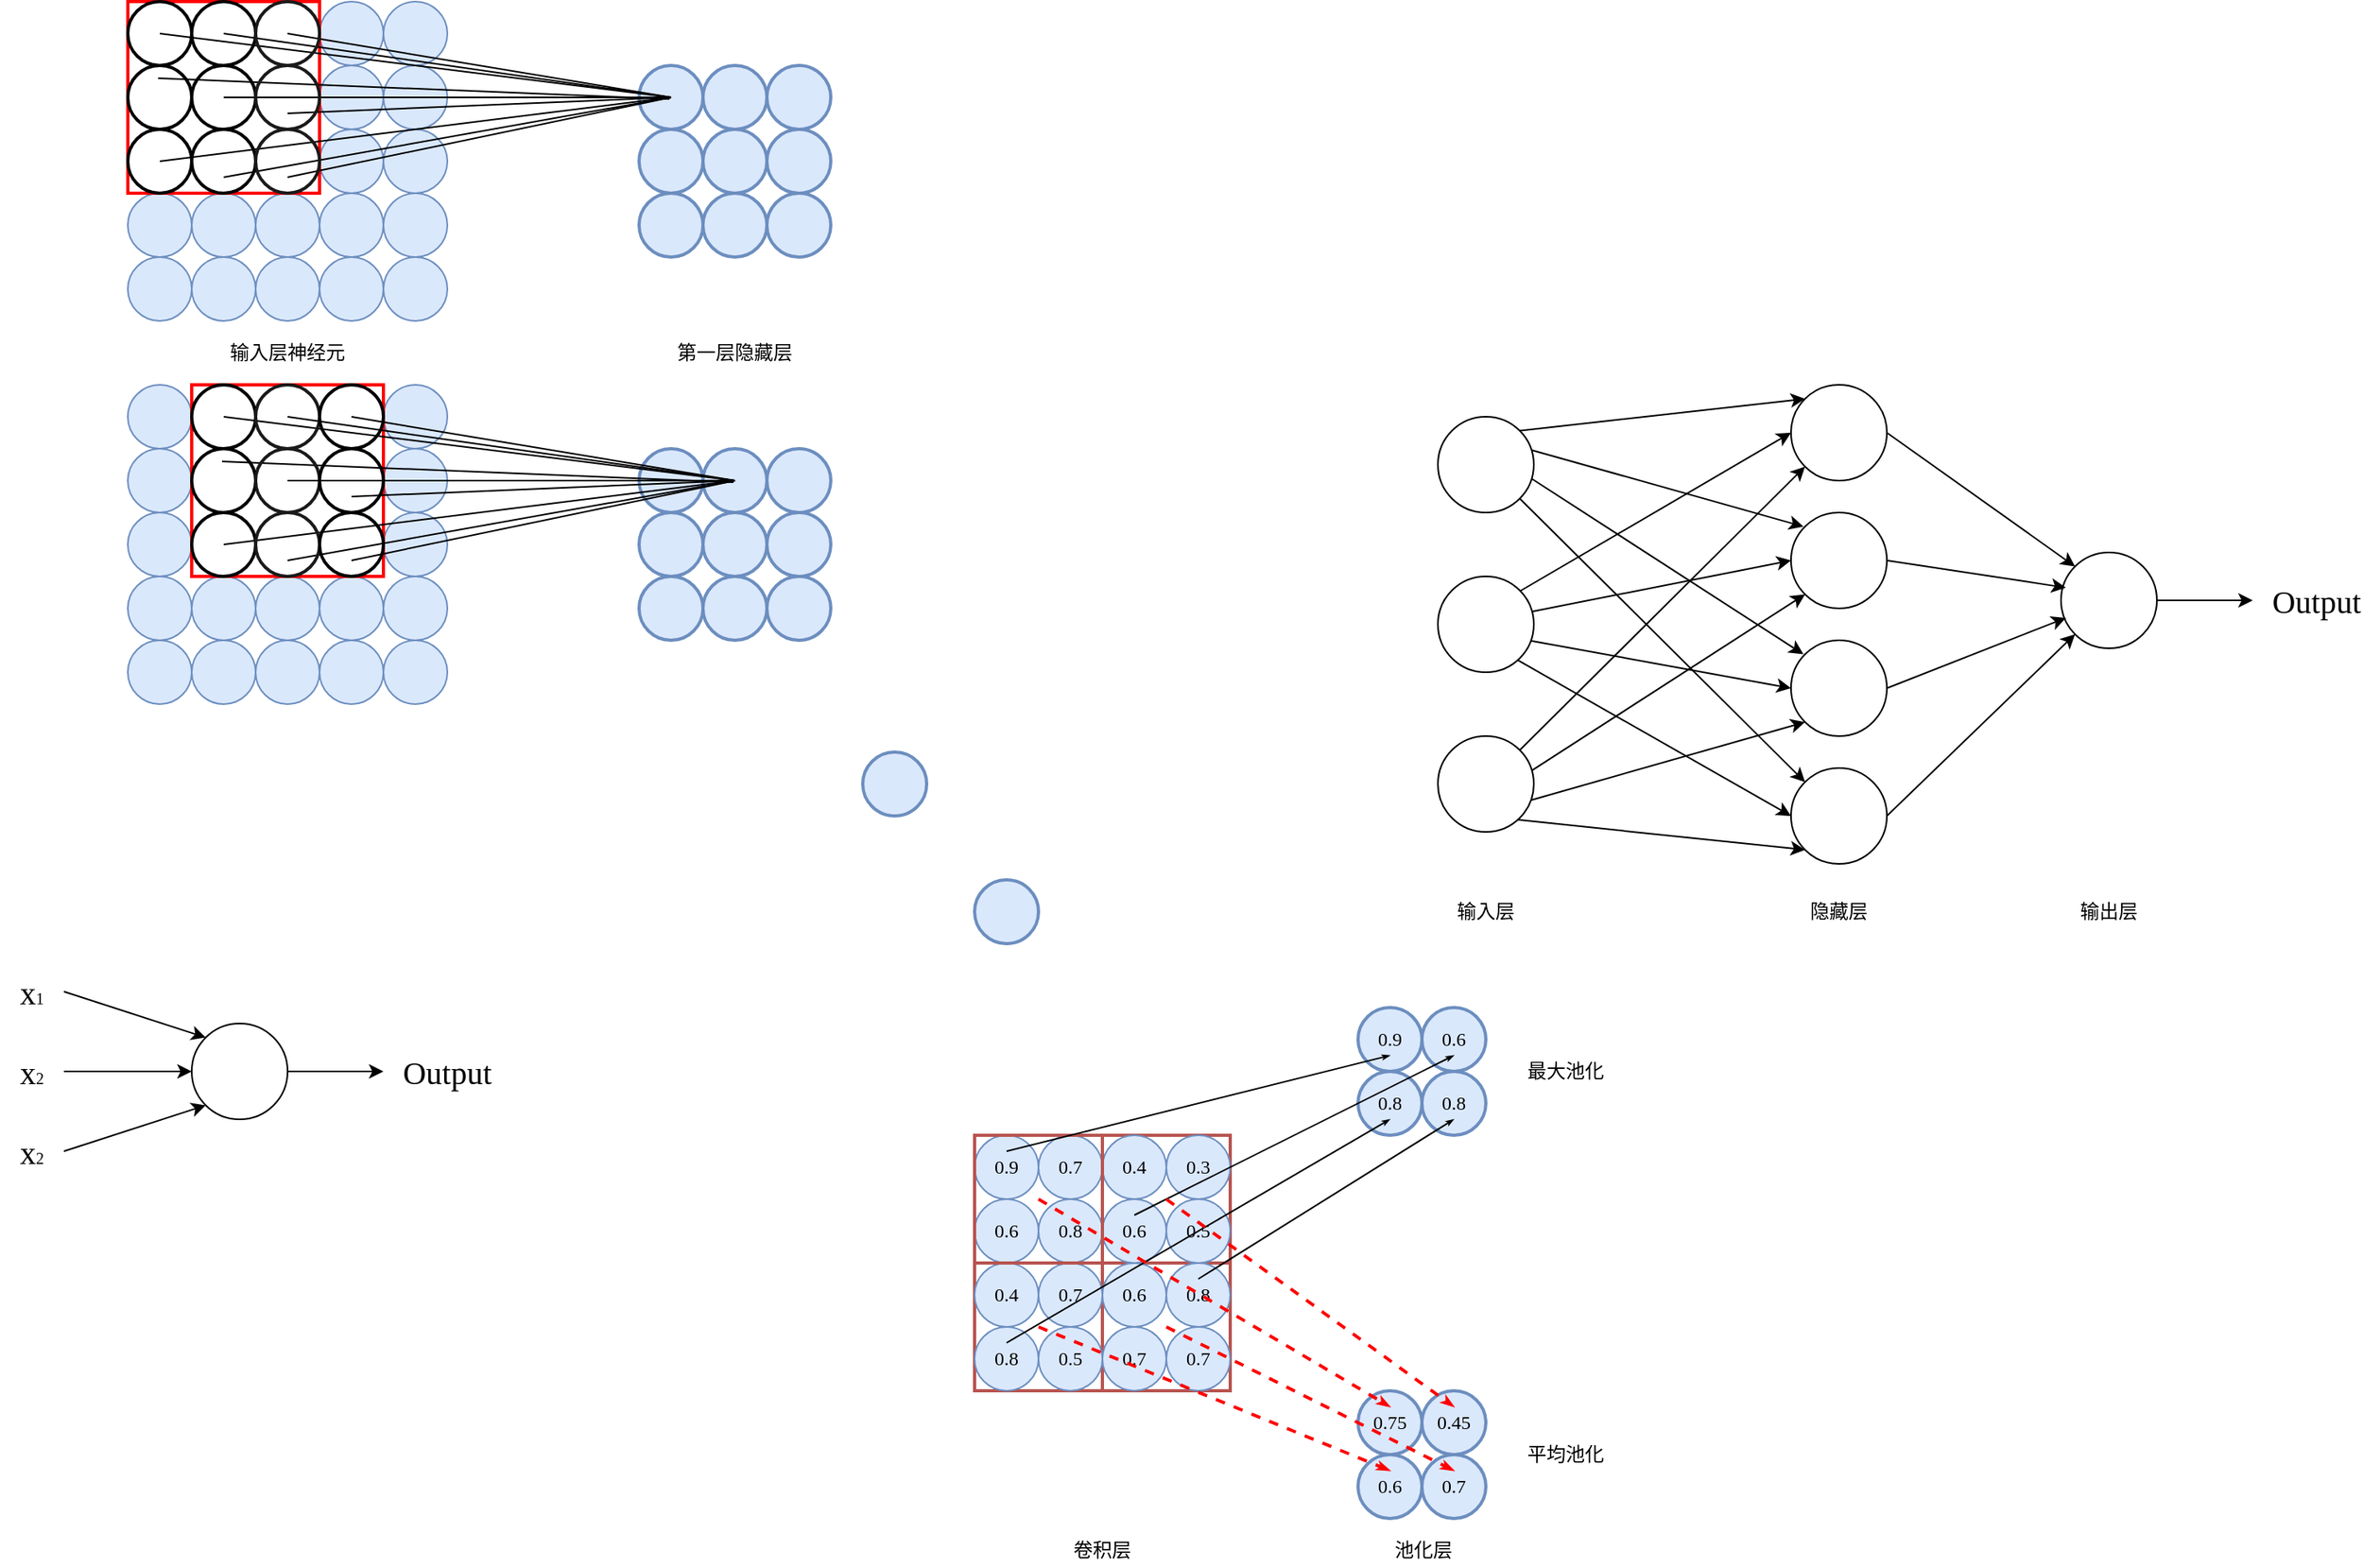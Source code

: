 <mxfile version="14.2.6"><diagram id="MG-jDkIBuWOmxTNtFPFO" name="Page-1"><mxGraphModel dx="786" dy="520" grid="1" gridSize="10" guides="1" tooltips="1" connect="1" arrows="1" fold="1" page="1" pageScale="1" pageWidth="827" pageHeight="1169" math="0" shadow="0"><root><mxCell id="0"/><mxCell id="1" parent="0"/><mxCell id="_kYYQ5DdIUoHSmYMR92W-244" value="" style="whiteSpace=wrap;html=1;aspect=fixed;strokeWidth=2;strokeColor=#b85450;fillColor=none;fontFamily=Source Sans Pro;fontSource=https%3A%2F%2Ffonts.googleapis.com%2Fcss%3Ffamily%3DSource%2BSans%2BPro;" vertex="1" parent="1"><mxGeometry x="1280" y="800" width="80" height="80" as="geometry"/></mxCell><mxCell id="_kYYQ5DdIUoHSmYMR92W-245" value="" style="whiteSpace=wrap;html=1;aspect=fixed;strokeWidth=2;strokeColor=#b85450;fillColor=none;fontFamily=Source Sans Pro;fontSource=https%3A%2F%2Ffonts.googleapis.com%2Fcss%3Ffamily%3DSource%2BSans%2BPro;" vertex="1" parent="1"><mxGeometry x="1200" y="880" width="80" height="80" as="geometry"/></mxCell><mxCell id="_kYYQ5DdIUoHSmYMR92W-246" value="" style="whiteSpace=wrap;html=1;aspect=fixed;strokeWidth=2;strokeColor=#b85450;fillColor=none;fontFamily=Source Sans Pro;fontSource=https%3A%2F%2Ffonts.googleapis.com%2Fcss%3Ffamily%3DSource%2BSans%2BPro;" vertex="1" parent="1"><mxGeometry x="1280" y="880" width="80" height="80" as="geometry"/></mxCell><mxCell id="_kYYQ5DdIUoHSmYMR92W-1" value="" style="ellipse;whiteSpace=wrap;html=1;aspect=fixed;rounded=0;sketch=0;strokeWidth=1;fillColor=#dae8fc;fontFamily=Fira;fontSource=https%3A%2F%2Ffonts.googleapis.com%2Fcss%3Ffamily%3DFira;strokeColor=#6c8ebf;" vertex="1" parent="1"><mxGeometry x="670" y="330" width="40" height="40" as="geometry"/></mxCell><mxCell id="_kYYQ5DdIUoHSmYMR92W-2" value="" style="ellipse;whiteSpace=wrap;html=1;aspect=fixed;rounded=0;sketch=0;strokeWidth=1;fillColor=#dae8fc;fontFamily=Fira;fontSource=https%3A%2F%2Ffonts.googleapis.com%2Fcss%3Ffamily%3DFira;strokeColor=#6c8ebf;" vertex="1" parent="1"><mxGeometry x="670" y="370" width="40" height="40" as="geometry"/></mxCell><mxCell id="_kYYQ5DdIUoHSmYMR92W-3" value="" style="ellipse;whiteSpace=wrap;html=1;aspect=fixed;rounded=0;sketch=0;strokeWidth=1;fillColor=#dae8fc;fontFamily=Fira;fontSource=https%3A%2F%2Ffonts.googleapis.com%2Fcss%3Ffamily%3DFira;strokeColor=#6c8ebf;" vertex="1" parent="1"><mxGeometry x="670" y="410" width="40" height="40" as="geometry"/></mxCell><mxCell id="_kYYQ5DdIUoHSmYMR92W-4" value="" style="ellipse;whiteSpace=wrap;html=1;aspect=fixed;rounded=0;sketch=0;strokeWidth=1;fillColor=#dae8fc;fontFamily=Fira;fontSource=https%3A%2F%2Ffonts.googleapis.com%2Fcss%3Ffamily%3DFira;strokeColor=#6c8ebf;" vertex="1" parent="1"><mxGeometry x="670" y="450" width="40" height="40" as="geometry"/></mxCell><mxCell id="_kYYQ5DdIUoHSmYMR92W-5" value="" style="ellipse;whiteSpace=wrap;html=1;aspect=fixed;rounded=0;sketch=0;strokeWidth=1;fillColor=#dae8fc;fontFamily=Fira;fontSource=https%3A%2F%2Ffonts.googleapis.com%2Fcss%3Ffamily%3DFira;strokeColor=#6c8ebf;" vertex="1" parent="1"><mxGeometry x="710" y="450" width="40" height="40" as="geometry"/></mxCell><mxCell id="_kYYQ5DdIUoHSmYMR92W-6" value="" style="ellipse;whiteSpace=wrap;html=1;aspect=fixed;rounded=0;sketch=0;strokeWidth=1;fillColor=#dae8fc;fontFamily=Fira;fontSource=https%3A%2F%2Ffonts.googleapis.com%2Fcss%3Ffamily%3DFira;strokeColor=#6c8ebf;" vertex="1" parent="1"><mxGeometry x="750" y="450" width="40" height="40" as="geometry"/></mxCell><mxCell id="_kYYQ5DdIUoHSmYMR92W-7" value="" style="ellipse;whiteSpace=wrap;html=1;aspect=fixed;rounded=0;sketch=0;strokeWidth=1;fillColor=#dae8fc;fontFamily=Fira;fontSource=https%3A%2F%2Ffonts.googleapis.com%2Fcss%3Ffamily%3DFira;strokeColor=#6c8ebf;" vertex="1" parent="1"><mxGeometry x="670" y="490" width="40" height="40" as="geometry"/></mxCell><mxCell id="_kYYQ5DdIUoHSmYMR92W-8" value="" style="ellipse;whiteSpace=wrap;html=1;aspect=fixed;rounded=0;sketch=0;strokeWidth=1;fillColor=#dae8fc;fontFamily=Fira;fontSource=https%3A%2F%2Ffonts.googleapis.com%2Fcss%3Ffamily%3DFira;strokeColor=#6c8ebf;" vertex="1" parent="1"><mxGeometry x="710" y="490" width="40" height="40" as="geometry"/></mxCell><mxCell id="_kYYQ5DdIUoHSmYMR92W-9" value="" style="ellipse;whiteSpace=wrap;html=1;aspect=fixed;rounded=0;sketch=0;strokeWidth=1;fillColor=#dae8fc;fontFamily=Fira;fontSource=https%3A%2F%2Ffonts.googleapis.com%2Fcss%3Ffamily%3DFira;strokeColor=#6c8ebf;" vertex="1" parent="1"><mxGeometry x="750" y="490" width="40" height="40" as="geometry"/></mxCell><mxCell id="_kYYQ5DdIUoHSmYMR92W-10" value="" style="ellipse;whiteSpace=wrap;html=1;aspect=fixed;rounded=0;sketch=0;strokeWidth=1;fillColor=#dae8fc;fontFamily=Fira;fontSource=https%3A%2F%2Ffonts.googleapis.com%2Fcss%3Ffamily%3DFira;strokeColor=#6c8ebf;" vertex="1" parent="1"><mxGeometry x="830" y="330" width="40" height="40" as="geometry"/></mxCell><mxCell id="_kYYQ5DdIUoHSmYMR92W-11" value="" style="ellipse;whiteSpace=wrap;html=1;aspect=fixed;rounded=0;sketch=0;strokeWidth=1;fillColor=#dae8fc;fontFamily=Fira;fontSource=https%3A%2F%2Ffonts.googleapis.com%2Fcss%3Ffamily%3DFira;strokeColor=#6c8ebf;" vertex="1" parent="1"><mxGeometry x="830" y="370" width="40" height="40" as="geometry"/></mxCell><mxCell id="_kYYQ5DdIUoHSmYMR92W-12" value="" style="ellipse;whiteSpace=wrap;html=1;aspect=fixed;rounded=0;sketch=0;strokeWidth=1;fillColor=#dae8fc;fontFamily=Fira;fontSource=https%3A%2F%2Ffonts.googleapis.com%2Fcss%3Ffamily%3DFira;strokeColor=#6c8ebf;" vertex="1" parent="1"><mxGeometry x="830" y="410" width="40" height="40" as="geometry"/></mxCell><mxCell id="_kYYQ5DdIUoHSmYMR92W-13" value="" style="ellipse;whiteSpace=wrap;html=1;aspect=fixed;rounded=0;sketch=0;strokeWidth=1;fillColor=#dae8fc;fontFamily=Fira;fontSource=https%3A%2F%2Ffonts.googleapis.com%2Fcss%3Ffamily%3DFira;strokeColor=#6c8ebf;" vertex="1" parent="1"><mxGeometry x="790" y="450" width="40" height="40" as="geometry"/></mxCell><mxCell id="_kYYQ5DdIUoHSmYMR92W-14" value="" style="ellipse;whiteSpace=wrap;html=1;aspect=fixed;rounded=0;sketch=0;strokeWidth=1;fillColor=#dae8fc;fontFamily=Fira;fontSource=https%3A%2F%2Ffonts.googleapis.com%2Fcss%3Ffamily%3DFira;strokeColor=#6c8ebf;" vertex="1" parent="1"><mxGeometry x="830" y="450" width="40" height="40" as="geometry"/></mxCell><mxCell id="_kYYQ5DdIUoHSmYMR92W-15" value="" style="ellipse;whiteSpace=wrap;html=1;aspect=fixed;rounded=0;sketch=0;strokeWidth=1;fillColor=#dae8fc;fontFamily=Fira;fontSource=https%3A%2F%2Ffonts.googleapis.com%2Fcss%3Ffamily%3DFira;strokeColor=#6c8ebf;" vertex="1" parent="1"><mxGeometry x="790" y="490" width="40" height="40" as="geometry"/></mxCell><mxCell id="_kYYQ5DdIUoHSmYMR92W-16" value="" style="ellipse;whiteSpace=wrap;html=1;aspect=fixed;rounded=0;sketch=0;strokeWidth=1;fillColor=#dae8fc;fontFamily=Fira;fontSource=https%3A%2F%2Ffonts.googleapis.com%2Fcss%3Ffamily%3DFira;strokeColor=#6c8ebf;" vertex="1" parent="1"><mxGeometry x="830" y="490" width="40" height="40" as="geometry"/></mxCell><mxCell id="_kYYQ5DdIUoHSmYMR92W-17" value="" style="ellipse;whiteSpace=wrap;html=1;aspect=fixed;rounded=0;sketch=0;strokeWidth=2;fillColor=#dae8fc;fontFamily=Fira;fontSource=https%3A%2F%2Ffonts.googleapis.com%2Fcss%3Ffamily%3DFira;strokeColor=#6c8ebf;" vertex="1" parent="1"><mxGeometry x="990" y="370" width="40" height="40" as="geometry"/></mxCell><mxCell id="_kYYQ5DdIUoHSmYMR92W-18" value="" style="ellipse;whiteSpace=wrap;html=1;aspect=fixed;rounded=0;sketch=0;strokeWidth=2;fillColor=#dae8fc;fontFamily=Fira;fontSource=https%3A%2F%2Ffonts.googleapis.com%2Fcss%3Ffamily%3DFira;strokeColor=#6c8ebf;" vertex="1" parent="1"><mxGeometry x="1030" y="370" width="40" height="40" as="geometry"/></mxCell><mxCell id="_kYYQ5DdIUoHSmYMR92W-19" value="" style="ellipse;whiteSpace=wrap;html=1;aspect=fixed;rounded=0;sketch=0;strokeWidth=2;fillColor=#dae8fc;fontFamily=Fira;fontSource=https%3A%2F%2Ffonts.googleapis.com%2Fcss%3Ffamily%3DFira;strokeColor=#6c8ebf;" vertex="1" parent="1"><mxGeometry x="1070" y="370" width="40" height="40" as="geometry"/></mxCell><mxCell id="_kYYQ5DdIUoHSmYMR92W-20" value="" style="ellipse;whiteSpace=wrap;html=1;aspect=fixed;rounded=0;sketch=0;strokeWidth=2;fillColor=#dae8fc;fontFamily=Fira;fontSource=https%3A%2F%2Ffonts.googleapis.com%2Fcss%3Ffamily%3DFira;strokeColor=#6c8ebf;" vertex="1" parent="1"><mxGeometry x="990" y="410" width="40" height="40" as="geometry"/></mxCell><mxCell id="_kYYQ5DdIUoHSmYMR92W-21" value="" style="ellipse;whiteSpace=wrap;html=1;aspect=fixed;rounded=0;sketch=0;strokeWidth=2;fillColor=#dae8fc;fontFamily=Fira;fontSource=https%3A%2F%2Ffonts.googleapis.com%2Fcss%3Ffamily%3DFira;strokeColor=#6c8ebf;" vertex="1" parent="1"><mxGeometry x="1030" y="410" width="40" height="40" as="geometry"/></mxCell><mxCell id="_kYYQ5DdIUoHSmYMR92W-22" value="" style="ellipse;whiteSpace=wrap;html=1;aspect=fixed;rounded=0;sketch=0;strokeWidth=2;fillColor=#dae8fc;fontFamily=Fira;fontSource=https%3A%2F%2Ffonts.googleapis.com%2Fcss%3Ffamily%3DFira;strokeColor=#6c8ebf;" vertex="1" parent="1"><mxGeometry x="1070" y="410" width="40" height="40" as="geometry"/></mxCell><mxCell id="_kYYQ5DdIUoHSmYMR92W-23" value="" style="ellipse;whiteSpace=wrap;html=1;aspect=fixed;rounded=0;sketch=0;strokeWidth=2;fillColor=#dae8fc;fontFamily=Fira;fontSource=https%3A%2F%2Ffonts.googleapis.com%2Fcss%3Ffamily%3DFira;strokeColor=#6c8ebf;" vertex="1" parent="1"><mxGeometry x="1070" y="450" width="40" height="40" as="geometry"/></mxCell><mxCell id="_kYYQ5DdIUoHSmYMR92W-24" value="" style="ellipse;whiteSpace=wrap;html=1;aspect=fixed;rounded=0;sketch=0;strokeWidth=2;fillColor=#dae8fc;fontFamily=Fira;fontSource=https%3A%2F%2Ffonts.googleapis.com%2Fcss%3Ffamily%3DFira;strokeColor=#6c8ebf;" vertex="1" parent="1"><mxGeometry x="1030" y="450" width="40" height="40" as="geometry"/></mxCell><mxCell id="_kYYQ5DdIUoHSmYMR92W-25" value="" style="ellipse;whiteSpace=wrap;html=1;aspect=fixed;rounded=0;sketch=0;strokeWidth=2;fillColor=#dae8fc;fontFamily=Fira;fontSource=https%3A%2F%2Ffonts.googleapis.com%2Fcss%3Ffamily%3DFira;strokeColor=#6c8ebf;" vertex="1" parent="1"><mxGeometry x="990" y="450" width="40" height="40" as="geometry"/></mxCell><mxCell id="_kYYQ5DdIUoHSmYMR92W-26" value="" style="ellipse;whiteSpace=wrap;html=1;aspect=fixed;rounded=0;sketch=0;strokeWidth=2;fillColor=#dae8fc;fontFamily=Fira;fontSource=https%3A%2F%2Ffonts.googleapis.com%2Fcss%3Ffamily%3DFira;strokeColor=#6c8ebf;" vertex="1" parent="1"><mxGeometry x="990" y="130" width="40" height="40" as="geometry"/></mxCell><mxCell id="_kYYQ5DdIUoHSmYMR92W-27" value="" style="ellipse;whiteSpace=wrap;html=1;aspect=fixed;rounded=0;sketch=0;strokeWidth=2;fillColor=#dae8fc;fontFamily=Fira;fontSource=https%3A%2F%2Ffonts.googleapis.com%2Fcss%3Ffamily%3DFira;strokeColor=#6c8ebf;" vertex="1" parent="1"><mxGeometry x="1030" y="130" width="40" height="40" as="geometry"/></mxCell><mxCell id="_kYYQ5DdIUoHSmYMR92W-28" value="" style="ellipse;whiteSpace=wrap;html=1;aspect=fixed;rounded=0;sketch=0;strokeWidth=2;fillColor=#dae8fc;fontFamily=Fira;fontSource=https%3A%2F%2Ffonts.googleapis.com%2Fcss%3Ffamily%3DFira;strokeColor=#6c8ebf;" vertex="1" parent="1"><mxGeometry x="1070" y="130" width="40" height="40" as="geometry"/></mxCell><mxCell id="_kYYQ5DdIUoHSmYMR92W-29" value="" style="ellipse;whiteSpace=wrap;html=1;aspect=fixed;rounded=0;sketch=0;strokeWidth=2;fillColor=#dae8fc;fontFamily=Fira;fontSource=https%3A%2F%2Ffonts.googleapis.com%2Fcss%3Ffamily%3DFira;strokeColor=#6c8ebf;" vertex="1" parent="1"><mxGeometry x="990" y="170" width="40" height="40" as="geometry"/></mxCell><mxCell id="_kYYQ5DdIUoHSmYMR92W-30" value="" style="ellipse;whiteSpace=wrap;html=1;aspect=fixed;rounded=0;sketch=0;strokeWidth=2;fillColor=#dae8fc;fontFamily=Fira;fontSource=https%3A%2F%2Ffonts.googleapis.com%2Fcss%3Ffamily%3DFira;strokeColor=#6c8ebf;" vertex="1" parent="1"><mxGeometry x="1030" y="170" width="40" height="40" as="geometry"/></mxCell><mxCell id="_kYYQ5DdIUoHSmYMR92W-31" value="" style="ellipse;whiteSpace=wrap;html=1;aspect=fixed;rounded=0;sketch=0;strokeWidth=2;fillColor=#dae8fc;fontFamily=Fira;fontSource=https%3A%2F%2Ffonts.googleapis.com%2Fcss%3Ffamily%3DFira;strokeColor=#6c8ebf;" vertex="1" parent="1"><mxGeometry x="1070" y="170" width="40" height="40" as="geometry"/></mxCell><mxCell id="_kYYQ5DdIUoHSmYMR92W-32" value="" style="ellipse;whiteSpace=wrap;html=1;aspect=fixed;rounded=0;sketch=0;strokeWidth=2;fillColor=#dae8fc;fontFamily=Fira;fontSource=https%3A%2F%2Ffonts.googleapis.com%2Fcss%3Ffamily%3DFira;strokeColor=#6c8ebf;" vertex="1" parent="1"><mxGeometry x="1070" y="210" width="40" height="40" as="geometry"/></mxCell><mxCell id="_kYYQ5DdIUoHSmYMR92W-33" value="" style="ellipse;whiteSpace=wrap;html=1;aspect=fixed;rounded=0;sketch=0;strokeWidth=2;fillColor=#dae8fc;fontFamily=Fira;fontSource=https%3A%2F%2Ffonts.googleapis.com%2Fcss%3Ffamily%3DFira;strokeColor=#6c8ebf;" vertex="1" parent="1"><mxGeometry x="1030" y="210" width="40" height="40" as="geometry"/></mxCell><mxCell id="_kYYQ5DdIUoHSmYMR92W-34" value="" style="ellipse;whiteSpace=wrap;html=1;aspect=fixed;rounded=0;sketch=0;strokeWidth=2;fillColor=#dae8fc;fontFamily=Fira;fontSource=https%3A%2F%2Ffonts.googleapis.com%2Fcss%3Ffamily%3DFira;strokeColor=#6c8ebf;" vertex="1" parent="1"><mxGeometry x="990" y="210" width="40" height="40" as="geometry"/></mxCell><mxCell id="_kYYQ5DdIUoHSmYMR92W-35" value="" style="ellipse;whiteSpace=wrap;html=1;aspect=fixed;rounded=0;sketch=0;strokeWidth=1;fillColor=#dae8fc;fontFamily=Fira;fontSource=https%3A%2F%2Ffonts.googleapis.com%2Fcss%3Ffamily%3DFira;strokeColor=#6c8ebf;" vertex="1" parent="1"><mxGeometry x="670" y="210" width="40" height="40" as="geometry"/></mxCell><mxCell id="_kYYQ5DdIUoHSmYMR92W-36" value="" style="ellipse;whiteSpace=wrap;html=1;aspect=fixed;rounded=0;sketch=0;strokeWidth=1;fillColor=#dae8fc;fontFamily=Fira;fontSource=https%3A%2F%2Ffonts.googleapis.com%2Fcss%3Ffamily%3DFira;strokeColor=#6c8ebf;" vertex="1" parent="1"><mxGeometry x="710" y="210" width="40" height="40" as="geometry"/></mxCell><mxCell id="_kYYQ5DdIUoHSmYMR92W-37" value="" style="ellipse;whiteSpace=wrap;html=1;aspect=fixed;rounded=0;sketch=0;strokeWidth=1;fillColor=#dae8fc;fontFamily=Fira;fontSource=https%3A%2F%2Ffonts.googleapis.com%2Fcss%3Ffamily%3DFira;strokeColor=#6c8ebf;" vertex="1" parent="1"><mxGeometry x="750" y="210" width="40" height="40" as="geometry"/></mxCell><mxCell id="_kYYQ5DdIUoHSmYMR92W-38" value="" style="ellipse;whiteSpace=wrap;html=1;aspect=fixed;rounded=0;sketch=0;strokeWidth=1;fillColor=#dae8fc;fontFamily=Fira;fontSource=https%3A%2F%2Ffonts.googleapis.com%2Fcss%3Ffamily%3DFira;strokeColor=#6c8ebf;" vertex="1" parent="1"><mxGeometry x="670" y="250" width="40" height="40" as="geometry"/></mxCell><mxCell id="_kYYQ5DdIUoHSmYMR92W-39" value="" style="ellipse;whiteSpace=wrap;html=1;aspect=fixed;rounded=0;sketch=0;strokeWidth=1;fillColor=#dae8fc;fontFamily=Fira;fontSource=https%3A%2F%2Ffonts.googleapis.com%2Fcss%3Ffamily%3DFira;strokeColor=#6c8ebf;" vertex="1" parent="1"><mxGeometry x="710" y="250" width="40" height="40" as="geometry"/></mxCell><mxCell id="_kYYQ5DdIUoHSmYMR92W-40" value="" style="ellipse;whiteSpace=wrap;html=1;aspect=fixed;rounded=0;sketch=0;strokeWidth=1;fillColor=#dae8fc;fontFamily=Fira;fontSource=https%3A%2F%2Ffonts.googleapis.com%2Fcss%3Ffamily%3DFira;strokeColor=#6c8ebf;" vertex="1" parent="1"><mxGeometry x="750" y="250" width="40" height="40" as="geometry"/></mxCell><mxCell id="_kYYQ5DdIUoHSmYMR92W-41" value="" style="ellipse;whiteSpace=wrap;html=1;aspect=fixed;rounded=0;sketch=0;strokeWidth=1;fillColor=#dae8fc;fontFamily=Fira;fontSource=https%3A%2F%2Ffonts.googleapis.com%2Fcss%3Ffamily%3DFira;strokeColor=#6c8ebf;" vertex="1" parent="1"><mxGeometry x="790" y="90" width="40" height="40" as="geometry"/></mxCell><mxCell id="_kYYQ5DdIUoHSmYMR92W-42" value="" style="ellipse;whiteSpace=wrap;html=1;aspect=fixed;rounded=0;sketch=0;strokeWidth=1;fillColor=#dae8fc;fontFamily=Fira;fontSource=https%3A%2F%2Ffonts.googleapis.com%2Fcss%3Ffamily%3DFira;strokeColor=#6c8ebf;" vertex="1" parent="1"><mxGeometry x="830" y="90" width="40" height="40" as="geometry"/></mxCell><mxCell id="_kYYQ5DdIUoHSmYMR92W-43" value="" style="ellipse;whiteSpace=wrap;html=1;aspect=fixed;rounded=0;sketch=0;strokeWidth=1;fillColor=#dae8fc;fontFamily=Fira;fontSource=https%3A%2F%2Ffonts.googleapis.com%2Fcss%3Ffamily%3DFira;strokeColor=#6c8ebf;" vertex="1" parent="1"><mxGeometry x="790" y="130" width="40" height="40" as="geometry"/></mxCell><mxCell id="_kYYQ5DdIUoHSmYMR92W-44" value="" style="ellipse;whiteSpace=wrap;html=1;aspect=fixed;rounded=0;sketch=0;strokeWidth=1;fillColor=#dae8fc;fontFamily=Fira;fontSource=https%3A%2F%2Ffonts.googleapis.com%2Fcss%3Ffamily%3DFira;strokeColor=#6c8ebf;" vertex="1" parent="1"><mxGeometry x="830" y="130" width="40" height="40" as="geometry"/></mxCell><mxCell id="_kYYQ5DdIUoHSmYMR92W-45" value="" style="ellipse;whiteSpace=wrap;html=1;aspect=fixed;rounded=0;sketch=0;strokeWidth=1;fillColor=#dae8fc;fontFamily=Fira;fontSource=https%3A%2F%2Ffonts.googleapis.com%2Fcss%3Ffamily%3DFira;strokeColor=#6c8ebf;" vertex="1" parent="1"><mxGeometry x="790" y="170" width="40" height="40" as="geometry"/></mxCell><mxCell id="_kYYQ5DdIUoHSmYMR92W-46" value="" style="ellipse;whiteSpace=wrap;html=1;aspect=fixed;rounded=0;sketch=0;strokeWidth=1;fillColor=#dae8fc;fontFamily=Fira;fontSource=https%3A%2F%2Ffonts.googleapis.com%2Fcss%3Ffamily%3DFira;strokeColor=#6c8ebf;" vertex="1" parent="1"><mxGeometry x="830" y="170" width="40" height="40" as="geometry"/></mxCell><mxCell id="_kYYQ5DdIUoHSmYMR92W-47" value="" style="ellipse;whiteSpace=wrap;html=1;aspect=fixed;rounded=0;sketch=0;strokeWidth=1;fillColor=#dae8fc;fontFamily=Fira;fontSource=https%3A%2F%2Ffonts.googleapis.com%2Fcss%3Ffamily%3DFira;strokeColor=#6c8ebf;" vertex="1" parent="1"><mxGeometry x="790" y="210" width="40" height="40" as="geometry"/></mxCell><mxCell id="_kYYQ5DdIUoHSmYMR92W-48" value="" style="ellipse;whiteSpace=wrap;html=1;aspect=fixed;rounded=0;sketch=0;strokeWidth=1;fillColor=#dae8fc;fontFamily=Fira;fontSource=https%3A%2F%2Ffonts.googleapis.com%2Fcss%3Ffamily%3DFira;strokeColor=#6c8ebf;" vertex="1" parent="1"><mxGeometry x="830" y="210" width="40" height="40" as="geometry"/></mxCell><mxCell id="_kYYQ5DdIUoHSmYMR92W-49" value="" style="ellipse;whiteSpace=wrap;html=1;aspect=fixed;rounded=0;sketch=0;strokeWidth=1;fillColor=#dae8fc;fontFamily=Fira;fontSource=https%3A%2F%2Ffonts.googleapis.com%2Fcss%3Ffamily%3DFira;strokeColor=#6c8ebf;" vertex="1" parent="1"><mxGeometry x="790" y="250" width="40" height="40" as="geometry"/></mxCell><mxCell id="_kYYQ5DdIUoHSmYMR92W-50" value="" style="ellipse;whiteSpace=wrap;html=1;aspect=fixed;rounded=0;sketch=0;strokeWidth=1;fillColor=#dae8fc;fontFamily=Fira;fontSource=https%3A%2F%2Ffonts.googleapis.com%2Fcss%3Ffamily%3DFira;strokeColor=#6c8ebf;" vertex="1" parent="1"><mxGeometry x="830" y="250" width="40" height="40" as="geometry"/></mxCell><mxCell id="_kYYQ5DdIUoHSmYMR92W-51" value="" style="whiteSpace=wrap;html=1;aspect=fixed;strokeWidth=2;fillColor=none;strokeColor=#FF0000;" vertex="1" parent="1"><mxGeometry x="670" y="90" width="120" height="120" as="geometry"/></mxCell><mxCell id="_kYYQ5DdIUoHSmYMR92W-52" value="&lt;font style=&quot;font-size: 12px&quot;&gt;输入层神经元&lt;/font&gt;" style="text;html=1;strokeColor=none;fillColor=none;align=center;verticalAlign=middle;whiteSpace=wrap;rounded=0;fontFamily=Source Sans Pro;fontSource=https%3A%2F%2Ffonts.googleapis.com%2Fcss%3Ffamily%3DSource%2BSans%2BPro;" vertex="1" parent="1"><mxGeometry x="670" y="300" width="200" height="20" as="geometry"/></mxCell><mxCell id="_kYYQ5DdIUoHSmYMR92W-53" value="" style="endArrow=none;html=1;strokeWidth=1;fontFamily=Fira;fontSource=https%3A%2F%2Ffonts.googleapis.com%2Fcss%3Ffamily%3DFira;exitX=0.167;exitY=0.167;exitDx=0;exitDy=0;exitPerimeter=0;" edge="1" parent="1" source="_kYYQ5DdIUoHSmYMR92W-51"><mxGeometry width="50" height="50" relative="1" as="geometry"><mxPoint x="940" y="230" as="sourcePoint"/><mxPoint x="1010" y="150" as="targetPoint"/></mxGeometry></mxCell><mxCell id="_kYYQ5DdIUoHSmYMR92W-54" value="" style="endArrow=none;html=1;strokeWidth=1;fontFamily=Fira;fontSource=https%3A%2F%2Ffonts.googleapis.com%2Fcss%3Ffamily%3DFira;" edge="1" parent="1"><mxGeometry width="50" height="50" relative="1" as="geometry"><mxPoint x="689" y="138" as="sourcePoint"/><mxPoint x="1009" y="151" as="targetPoint"/></mxGeometry></mxCell><mxCell id="_kYYQ5DdIUoHSmYMR92W-55" value="" style="endArrow=none;html=1;strokeWidth=1;fontFamily=Fira;fontSource=https%3A%2F%2Ffonts.googleapis.com%2Fcss%3Ffamily%3DFira;exitX=0.167;exitY=0.833;exitDx=0;exitDy=0;exitPerimeter=0;" edge="1" parent="1" source="_kYYQ5DdIUoHSmYMR92W-51"><mxGeometry width="50" height="50" relative="1" as="geometry"><mxPoint x="700.04" y="120.04" as="sourcePoint"/><mxPoint x="1010" y="150" as="targetPoint"/></mxGeometry></mxCell><mxCell id="_kYYQ5DdIUoHSmYMR92W-56" value="" style="endArrow=none;html=1;strokeWidth=1;fontFamily=Fira;fontSource=https%3A%2F%2Ffonts.googleapis.com%2Fcss%3Ffamily%3DFira;" edge="1" parent="1"><mxGeometry width="50" height="50" relative="1" as="geometry"><mxPoint x="730" y="110" as="sourcePoint"/><mxPoint x="1010" y="150" as="targetPoint"/></mxGeometry></mxCell><mxCell id="_kYYQ5DdIUoHSmYMR92W-57" value="" style="endArrow=none;html=1;strokeWidth=1;fontFamily=Fira;fontSource=https%3A%2F%2Ffonts.googleapis.com%2Fcss%3Ffamily%3DFira;exitX=0.833;exitY=0.167;exitDx=0;exitDy=0;exitPerimeter=0;" edge="1" parent="1" source="_kYYQ5DdIUoHSmYMR92W-51"><mxGeometry width="50" height="50" relative="1" as="geometry"><mxPoint x="740" y="120" as="sourcePoint"/><mxPoint x="1010" y="150" as="targetPoint"/></mxGeometry></mxCell><mxCell id="_kYYQ5DdIUoHSmYMR92W-58" value="" style="endArrow=none;html=1;strokeWidth=1;fontFamily=Fira;fontSource=https%3A%2F%2Ffonts.googleapis.com%2Fcss%3Ffamily%3DFira;" edge="1" parent="1"><mxGeometry width="50" height="50" relative="1" as="geometry"><mxPoint x="730" y="200" as="sourcePoint"/><mxPoint x="1010" y="150" as="targetPoint"/></mxGeometry></mxCell><mxCell id="_kYYQ5DdIUoHSmYMR92W-59" value="" style="endArrow=none;html=1;strokeWidth=1;fontFamily=Fira;fontSource=https%3A%2F%2Ffonts.googleapis.com%2Fcss%3Ffamily%3DFira;" edge="1" parent="1"><mxGeometry width="50" height="50" relative="1" as="geometry"><mxPoint x="770" y="200" as="sourcePoint"/><mxPoint x="1010" y="150" as="targetPoint"/></mxGeometry></mxCell><mxCell id="_kYYQ5DdIUoHSmYMR92W-60" value="" style="endArrow=none;html=1;strokeWidth=1;fontFamily=Fira;fontSource=https%3A%2F%2Ffonts.googleapis.com%2Fcss%3Ffamily%3DFira;" edge="1" parent="1"><mxGeometry width="50" height="50" relative="1" as="geometry"><mxPoint x="730" y="150" as="sourcePoint"/><mxPoint x="1010" y="150" as="targetPoint"/></mxGeometry></mxCell><mxCell id="_kYYQ5DdIUoHSmYMR92W-61" value="" style="endArrow=none;html=1;strokeWidth=1;fontFamily=Fira;fontSource=https%3A%2F%2Ffonts.googleapis.com%2Fcss%3Ffamily%3DFira;" edge="1" parent="1"><mxGeometry width="50" height="50" relative="1" as="geometry"><mxPoint x="770" y="160" as="sourcePoint"/><mxPoint x="1010" y="150" as="targetPoint"/></mxGeometry></mxCell><mxCell id="_kYYQ5DdIUoHSmYMR92W-62" value="" style="whiteSpace=wrap;html=1;aspect=fixed;strokeWidth=2;fillColor=none;strokeColor=#FF0000;" vertex="1" parent="1"><mxGeometry x="710" y="330" width="120" height="120" as="geometry"/></mxCell><mxCell id="_kYYQ5DdIUoHSmYMR92W-63" value="" style="endArrow=none;html=1;strokeWidth=1;fontFamily=Fira;fontSource=https%3A%2F%2Ffonts.googleapis.com%2Fcss%3Ffamily%3DFira;exitX=0.167;exitY=0.167;exitDx=0;exitDy=0;exitPerimeter=0;" edge="1" parent="1" source="_kYYQ5DdIUoHSmYMR92W-62"><mxGeometry width="50" height="50" relative="1" as="geometry"><mxPoint x="980" y="470" as="sourcePoint"/><mxPoint x="1050" y="390" as="targetPoint"/></mxGeometry></mxCell><mxCell id="_kYYQ5DdIUoHSmYMR92W-64" value="" style="endArrow=none;html=1;strokeWidth=1;fontFamily=Fira;fontSource=https%3A%2F%2Ffonts.googleapis.com%2Fcss%3Ffamily%3DFira;" edge="1" parent="1"><mxGeometry width="50" height="50" relative="1" as="geometry"><mxPoint x="729" y="378" as="sourcePoint"/><mxPoint x="1049" y="391" as="targetPoint"/></mxGeometry></mxCell><mxCell id="_kYYQ5DdIUoHSmYMR92W-65" value="" style="endArrow=none;html=1;strokeWidth=1;fontFamily=Fira;fontSource=https%3A%2F%2Ffonts.googleapis.com%2Fcss%3Ffamily%3DFira;exitX=0.167;exitY=0.833;exitDx=0;exitDy=0;exitPerimeter=0;" edge="1" parent="1" source="_kYYQ5DdIUoHSmYMR92W-62"><mxGeometry width="50" height="50" relative="1" as="geometry"><mxPoint x="740.04" y="360.04" as="sourcePoint"/><mxPoint x="1050" y="390" as="targetPoint"/></mxGeometry></mxCell><mxCell id="_kYYQ5DdIUoHSmYMR92W-66" value="" style="endArrow=none;html=1;strokeWidth=1;fontFamily=Fira;fontSource=https%3A%2F%2Ffonts.googleapis.com%2Fcss%3Ffamily%3DFira;" edge="1" parent="1"><mxGeometry width="50" height="50" relative="1" as="geometry"><mxPoint x="770" y="350" as="sourcePoint"/><mxPoint x="1050" y="390" as="targetPoint"/></mxGeometry></mxCell><mxCell id="_kYYQ5DdIUoHSmYMR92W-67" value="" style="endArrow=none;html=1;strokeWidth=1;fontFamily=Fira;fontSource=https%3A%2F%2Ffonts.googleapis.com%2Fcss%3Ffamily%3DFira;exitX=0.833;exitY=0.167;exitDx=0;exitDy=0;exitPerimeter=0;" edge="1" parent="1" source="_kYYQ5DdIUoHSmYMR92W-62"><mxGeometry width="50" height="50" relative="1" as="geometry"><mxPoint x="780" y="360" as="sourcePoint"/><mxPoint x="1050" y="390" as="targetPoint"/></mxGeometry></mxCell><mxCell id="_kYYQ5DdIUoHSmYMR92W-68" value="" style="endArrow=none;html=1;strokeWidth=1;fontFamily=Fira;fontSource=https%3A%2F%2Ffonts.googleapis.com%2Fcss%3Ffamily%3DFira;" edge="1" parent="1"><mxGeometry width="50" height="50" relative="1" as="geometry"><mxPoint x="770" y="440" as="sourcePoint"/><mxPoint x="1050" y="390" as="targetPoint"/></mxGeometry></mxCell><mxCell id="_kYYQ5DdIUoHSmYMR92W-69" value="" style="endArrow=none;html=1;strokeWidth=1;fontFamily=Fira;fontSource=https%3A%2F%2Ffonts.googleapis.com%2Fcss%3Ffamily%3DFira;" edge="1" parent="1"><mxGeometry width="50" height="50" relative="1" as="geometry"><mxPoint x="810" y="440" as="sourcePoint"/><mxPoint x="1050" y="390" as="targetPoint"/></mxGeometry></mxCell><mxCell id="_kYYQ5DdIUoHSmYMR92W-70" value="" style="endArrow=none;html=1;strokeWidth=1;fontFamily=Fira;fontSource=https%3A%2F%2Ffonts.googleapis.com%2Fcss%3Ffamily%3DFira;" edge="1" parent="1"><mxGeometry width="50" height="50" relative="1" as="geometry"><mxPoint x="770" y="390" as="sourcePoint"/><mxPoint x="1050" y="390" as="targetPoint"/></mxGeometry></mxCell><mxCell id="_kYYQ5DdIUoHSmYMR92W-71" value="" style="endArrow=none;html=1;strokeWidth=1;fontFamily=Fira;fontSource=https%3A%2F%2Ffonts.googleapis.com%2Fcss%3Ffamily%3DFira;" edge="1" parent="1"><mxGeometry width="50" height="50" relative="1" as="geometry"><mxPoint x="810" y="400" as="sourcePoint"/><mxPoint x="1050" y="390" as="targetPoint"/></mxGeometry></mxCell><mxCell id="_kYYQ5DdIUoHSmYMR92W-72" value="" style="ellipse;whiteSpace=wrap;html=1;aspect=fixed;rounded=0;sketch=0;strokeWidth=2;fillColor=none;fontFamily=Fira;fontSource=https%3A%2F%2Ffonts.googleapis.com%2Fcss%3Ffamily%3DFira;" vertex="1" parent="1"><mxGeometry x="670" y="90" width="40" height="40" as="geometry"/></mxCell><mxCell id="_kYYQ5DdIUoHSmYMR92W-73" value="" style="ellipse;whiteSpace=wrap;html=1;aspect=fixed;rounded=0;sketch=0;strokeWidth=2;fillColor=none;fontFamily=Fira;fontSource=https%3A%2F%2Ffonts.googleapis.com%2Fcss%3Ffamily%3DFira;" vertex="1" parent="1"><mxGeometry x="710" y="90" width="40" height="40" as="geometry"/></mxCell><mxCell id="_kYYQ5DdIUoHSmYMR92W-74" value="" style="ellipse;whiteSpace=wrap;html=1;aspect=fixed;rounded=0;sketch=0;strokeWidth=2;fillColor=none;fontFamily=Fira;fontSource=https%3A%2F%2Ffonts.googleapis.com%2Fcss%3Ffamily%3DFira;strokeColor=#1A1A1A;" vertex="1" parent="1"><mxGeometry x="750" y="90" width="40" height="40" as="geometry"/></mxCell><mxCell id="_kYYQ5DdIUoHSmYMR92W-75" value="" style="ellipse;whiteSpace=wrap;html=1;aspect=fixed;rounded=0;sketch=0;strokeWidth=2;fillColor=none;fontFamily=Fira;fontSource=https%3A%2F%2Ffonts.googleapis.com%2Fcss%3Ffamily%3DFira;" vertex="1" parent="1"><mxGeometry x="670" y="130" width="40" height="40" as="geometry"/></mxCell><mxCell id="_kYYQ5DdIUoHSmYMR92W-76" value="" style="ellipse;whiteSpace=wrap;html=1;aspect=fixed;rounded=0;sketch=0;strokeWidth=2;fillColor=none;fontFamily=Fira;fontSource=https%3A%2F%2Ffonts.googleapis.com%2Fcss%3Ffamily%3DFira;" vertex="1" parent="1"><mxGeometry x="710" y="130" width="40" height="40" as="geometry"/></mxCell><mxCell id="_kYYQ5DdIUoHSmYMR92W-77" value="" style="ellipse;whiteSpace=wrap;html=1;aspect=fixed;rounded=0;sketch=0;strokeWidth=2;fillColor=none;fontFamily=Fira;fontSource=https%3A%2F%2Ffonts.googleapis.com%2Fcss%3Ffamily%3DFira;strokeColor=#1A1A1A;" vertex="1" parent="1"><mxGeometry x="750" y="130" width="40" height="40" as="geometry"/></mxCell><mxCell id="_kYYQ5DdIUoHSmYMR92W-78" value="" style="ellipse;whiteSpace=wrap;html=1;aspect=fixed;rounded=0;sketch=0;strokeWidth=2;fillColor=none;fontFamily=Fira;fontSource=https%3A%2F%2Ffonts.googleapis.com%2Fcss%3Ffamily%3DFira;" vertex="1" parent="1"><mxGeometry x="670" y="170" width="40" height="40" as="geometry"/></mxCell><mxCell id="_kYYQ5DdIUoHSmYMR92W-79" value="" style="ellipse;whiteSpace=wrap;html=1;aspect=fixed;rounded=0;sketch=0;strokeWidth=2;fillColor=none;fontFamily=Fira;fontSource=https%3A%2F%2Ffonts.googleapis.com%2Fcss%3Ffamily%3DFira;" vertex="1" parent="1"><mxGeometry x="710" y="170" width="40" height="40" as="geometry"/></mxCell><mxCell id="_kYYQ5DdIUoHSmYMR92W-80" value="" style="ellipse;whiteSpace=wrap;html=1;aspect=fixed;rounded=0;sketch=0;strokeWidth=2;fillColor=none;fontFamily=Fira;fontSource=https%3A%2F%2Ffonts.googleapis.com%2Fcss%3Ffamily%3DFira;strokeColor=#1A1A1A;" vertex="1" parent="1"><mxGeometry x="750" y="170" width="40" height="40" as="geometry"/></mxCell><mxCell id="_kYYQ5DdIUoHSmYMR92W-81" value="" style="ellipse;whiteSpace=wrap;html=1;aspect=fixed;rounded=0;sketch=0;strokeWidth=2;fillColor=none;fontFamily=Fira;fontSource=https%3A%2F%2Ffonts.googleapis.com%2Fcss%3Ffamily%3DFira;" vertex="1" parent="1"><mxGeometry x="710" y="330" width="40" height="40" as="geometry"/></mxCell><mxCell id="_kYYQ5DdIUoHSmYMR92W-82" value="" style="ellipse;whiteSpace=wrap;html=1;aspect=fixed;rounded=0;sketch=0;strokeWidth=2;fillColor=none;fontFamily=Fira;fontSource=https%3A%2F%2Ffonts.googleapis.com%2Fcss%3Ffamily%3DFira;strokeColor=#1A1A1A;" vertex="1" parent="1"><mxGeometry x="750" y="330" width="40" height="40" as="geometry"/></mxCell><mxCell id="_kYYQ5DdIUoHSmYMR92W-83" value="" style="ellipse;whiteSpace=wrap;html=1;aspect=fixed;rounded=0;sketch=0;strokeWidth=2;fillColor=none;fontFamily=Fira;fontSource=https%3A%2F%2Ffonts.googleapis.com%2Fcss%3Ffamily%3DFira;" vertex="1" parent="1"><mxGeometry x="710" y="370" width="40" height="40" as="geometry"/></mxCell><mxCell id="_kYYQ5DdIUoHSmYMR92W-84" value="" style="ellipse;whiteSpace=wrap;html=1;aspect=fixed;rounded=0;sketch=0;strokeWidth=2;fillColor=none;fontFamily=Fira;fontSource=https%3A%2F%2Ffonts.googleapis.com%2Fcss%3Ffamily%3DFira;strokeColor=#1A1A1A;" vertex="1" parent="1"><mxGeometry x="750" y="370" width="40" height="40" as="geometry"/></mxCell><mxCell id="_kYYQ5DdIUoHSmYMR92W-85" value="" style="ellipse;whiteSpace=wrap;html=1;aspect=fixed;rounded=0;sketch=0;strokeWidth=2;fillColor=none;fontFamily=Fira;fontSource=https%3A%2F%2Ffonts.googleapis.com%2Fcss%3Ffamily%3DFira;" vertex="1" parent="1"><mxGeometry x="710" y="410" width="40" height="40" as="geometry"/></mxCell><mxCell id="_kYYQ5DdIUoHSmYMR92W-86" value="" style="ellipse;whiteSpace=wrap;html=1;aspect=fixed;rounded=0;sketch=0;strokeWidth=2;fillColor=none;fontFamily=Fira;fontSource=https%3A%2F%2Ffonts.googleapis.com%2Fcss%3Ffamily%3DFira;strokeColor=#1A1A1A;" vertex="1" parent="1"><mxGeometry x="750" y="410" width="40" height="40" as="geometry"/></mxCell><mxCell id="_kYYQ5DdIUoHSmYMR92W-87" value="" style="ellipse;whiteSpace=wrap;html=1;aspect=fixed;rounded=0;sketch=0;strokeWidth=2;fillColor=none;fontFamily=Fira;fontSource=https%3A%2F%2Ffonts.googleapis.com%2Fcss%3Ffamily%3DFira;" vertex="1" parent="1"><mxGeometry x="790" y="330" width="40" height="40" as="geometry"/></mxCell><mxCell id="_kYYQ5DdIUoHSmYMR92W-88" value="" style="ellipse;whiteSpace=wrap;html=1;aspect=fixed;rounded=0;sketch=0;strokeWidth=2;fillColor=none;fontFamily=Fira;fontSource=https%3A%2F%2Ffonts.googleapis.com%2Fcss%3Ffamily%3DFira;" vertex="1" parent="1"><mxGeometry x="790" y="370" width="40" height="40" as="geometry"/></mxCell><mxCell id="_kYYQ5DdIUoHSmYMR92W-89" value="" style="ellipse;whiteSpace=wrap;html=1;aspect=fixed;rounded=0;sketch=0;strokeWidth=2;fillColor=none;fontFamily=Fira;fontSource=https%3A%2F%2Ffonts.googleapis.com%2Fcss%3Ffamily%3DFira;" vertex="1" parent="1"><mxGeometry x="790" y="410" width="40" height="40" as="geometry"/></mxCell><mxCell id="_kYYQ5DdIUoHSmYMR92W-90" value="第一层隐藏层" style="text;html=1;strokeColor=none;fillColor=none;align=center;verticalAlign=middle;whiteSpace=wrap;rounded=0;fontFamily=Source Sans Pro;fontSource=https%3A%2F%2Ffonts.googleapis.com%2Fcss%3Ffamily%3DSource%2BSans%2BPro;" vertex="1" parent="1"><mxGeometry x="950" y="300" width="200" height="20" as="geometry"/></mxCell><mxCell id="_kYYQ5DdIUoHSmYMR92W-91" value="" style="ellipse;whiteSpace=wrap;html=1;aspect=fixed;rounded=0;sketch=0;strokeWidth=1;fontFamily=Fira;fontSource=https%3A%2F%2Ffonts.googleapis.com%2Fcss%3Ffamily%3DFira;" vertex="1" parent="1"><mxGeometry x="710" y="730" width="60" height="60" as="geometry"/></mxCell><mxCell id="_kYYQ5DdIUoHSmYMR92W-92" value="" style="ellipse;whiteSpace=wrap;html=1;aspect=fixed;rounded=0;sketch=0;strokeWidth=2;fillColor=#dae8fc;fontFamily=Fira;fontSource=https%3A%2F%2Ffonts.googleapis.com%2Fcss%3Ffamily%3DFira;strokeColor=#6c8ebf;" vertex="1" parent="1"><mxGeometry x="1200" y="640" width="40" height="40" as="geometry"/></mxCell><mxCell id="_kYYQ5DdIUoHSmYMR92W-93" value="" style="ellipse;whiteSpace=wrap;html=1;aspect=fixed;rounded=0;sketch=0;strokeWidth=2;fillColor=#dae8fc;fontFamily=Fira;fontSource=https%3A%2F%2Ffonts.googleapis.com%2Fcss%3Ffamily%3DFira;strokeColor=#6c8ebf;" vertex="1" parent="1"><mxGeometry x="1130" y="560" width="40" height="40" as="geometry"/></mxCell><mxCell id="_kYYQ5DdIUoHSmYMR92W-94" value="" style="endArrow=classic;html=1;exitX=1;exitY=0.5;exitDx=0;exitDy=0;" edge="1" parent="1" source="_kYYQ5DdIUoHSmYMR92W-91"><mxGeometry width="50" height="50" relative="1" as="geometry"><mxPoint x="840" y="720" as="sourcePoint"/><mxPoint x="830" y="760" as="targetPoint"/></mxGeometry></mxCell><mxCell id="_kYYQ5DdIUoHSmYMR92W-95" value="" style="endArrow=classic;html=1;entryX=0;entryY=0;entryDx=0;entryDy=0;" edge="1" parent="1" target="_kYYQ5DdIUoHSmYMR92W-91"><mxGeometry width="50" height="50" relative="1" as="geometry"><mxPoint x="630" y="710" as="sourcePoint"/><mxPoint x="860" y="770" as="targetPoint"/></mxGeometry></mxCell><mxCell id="_kYYQ5DdIUoHSmYMR92W-96" value="" style="endArrow=classic;html=1;entryX=0;entryY=0.5;entryDx=0;entryDy=0;" edge="1" parent="1" target="_kYYQ5DdIUoHSmYMR92W-91"><mxGeometry width="50" height="50" relative="1" as="geometry"><mxPoint x="630" y="760" as="sourcePoint"/><mxPoint x="728.787" y="748.787" as="targetPoint"/></mxGeometry></mxCell><mxCell id="_kYYQ5DdIUoHSmYMR92W-97" value="" style="endArrow=classic;html=1;entryX=0;entryY=1;entryDx=0;entryDy=0;" edge="1" parent="1" target="_kYYQ5DdIUoHSmYMR92W-91"><mxGeometry width="50" height="50" relative="1" as="geometry"><mxPoint x="630" y="810" as="sourcePoint"/><mxPoint x="720" y="770" as="targetPoint"/></mxGeometry></mxCell><mxCell id="_kYYQ5DdIUoHSmYMR92W-98" value="&lt;font style=&quot;font-size: 20px&quot;&gt;x&lt;/font&gt;&lt;font style=&quot;font-size: 10px&quot;&gt;2&lt;/font&gt;" style="text;html=1;strokeColor=none;fillColor=none;align=center;verticalAlign=middle;whiteSpace=wrap;rounded=0;fontFamily=Source Sans Pro;fontSource=https%3A%2F%2Ffonts.googleapis.com%2Fcss%3Ffamily%3DSource%2BSans%2BPro;fontSize=13;" vertex="1" parent="1"><mxGeometry x="590" y="750" width="40" height="20" as="geometry"/></mxCell><mxCell id="_kYYQ5DdIUoHSmYMR92W-99" value="&lt;font style=&quot;font-size: 20px&quot;&gt;x&lt;/font&gt;&lt;font style=&quot;font-size: 10px&quot;&gt;2&lt;/font&gt;" style="text;html=1;strokeColor=none;fillColor=none;align=center;verticalAlign=middle;whiteSpace=wrap;rounded=0;fontFamily=Source Sans Pro;fontSource=https%3A%2F%2Ffonts.googleapis.com%2Fcss%3Ffamily%3DSource%2BSans%2BPro;fontSize=13;" vertex="1" parent="1"><mxGeometry x="590" y="800" width="40" height="20" as="geometry"/></mxCell><mxCell id="_kYYQ5DdIUoHSmYMR92W-100" value="&lt;font style=&quot;font-size: 20px&quot;&gt;x&lt;/font&gt;&lt;font size=&quot;1&quot;&gt;1&lt;/font&gt;" style="text;html=1;strokeColor=none;fillColor=none;align=center;verticalAlign=middle;whiteSpace=wrap;rounded=0;fontFamily=Source Sans Pro;fontSource=https%3A%2F%2Ffonts.googleapis.com%2Fcss%3Ffamily%3DSource%2BSans%2BPro;fontSize=13;" vertex="1" parent="1"><mxGeometry x="590" y="700" width="40" height="20" as="geometry"/></mxCell><mxCell id="_kYYQ5DdIUoHSmYMR92W-101" value="Output" style="text;html=1;strokeColor=none;fillColor=none;align=center;verticalAlign=middle;whiteSpace=wrap;rounded=0;fontFamily=Source Sans Pro;fontSource=https%3A%2F%2Ffonts.googleapis.com%2Fcss%3Ffamily%3DSource%2BSans%2BPro;fontSize=20;" vertex="1" parent="1"><mxGeometry x="850" y="750" width="40" height="20" as="geometry"/></mxCell><mxCell id="_kYYQ5DdIUoHSmYMR92W-102" value="" style="ellipse;whiteSpace=wrap;html=1;aspect=fixed;rounded=0;sketch=0;strokeWidth=1;fontFamily=Fira;fontSource=https%3A%2F%2Ffonts.googleapis.com%2Fcss%3Ffamily%3DFira;" vertex="1" parent="1"><mxGeometry x="1880" y="435" width="60" height="60" as="geometry"/></mxCell><mxCell id="_kYYQ5DdIUoHSmYMR92W-103" value="" style="endArrow=classic;html=1;exitX=1;exitY=0.5;exitDx=0;exitDy=0;" edge="1" parent="1" source="_kYYQ5DdIUoHSmYMR92W-102"><mxGeometry width="50" height="50" relative="1" as="geometry"><mxPoint x="2010" y="425" as="sourcePoint"/><mxPoint x="2000" y="465" as="targetPoint"/></mxGeometry></mxCell><mxCell id="_kYYQ5DdIUoHSmYMR92W-104" value="" style="endArrow=classic;html=1;entryX=0;entryY=0;entryDx=0;entryDy=0;exitX=1;exitY=0.5;exitDx=0;exitDy=0;" edge="1" parent="1" source="_kYYQ5DdIUoHSmYMR92W-108" target="_kYYQ5DdIUoHSmYMR92W-102"><mxGeometry width="50" height="50" relative="1" as="geometry"><mxPoint x="1800" y="415" as="sourcePoint"/><mxPoint x="2030" y="475" as="targetPoint"/></mxGeometry></mxCell><mxCell id="_kYYQ5DdIUoHSmYMR92W-105" value="" style="endArrow=classic;html=1;entryX=0.05;entryY=0.367;entryDx=0;entryDy=0;exitX=1;exitY=0.5;exitDx=0;exitDy=0;entryPerimeter=0;" edge="1" parent="1" source="_kYYQ5DdIUoHSmYMR92W-109" target="_kYYQ5DdIUoHSmYMR92W-102"><mxGeometry width="50" height="50" relative="1" as="geometry"><mxPoint x="1800" y="465" as="sourcePoint"/><mxPoint x="1898.787" y="453.787" as="targetPoint"/></mxGeometry></mxCell><mxCell id="_kYYQ5DdIUoHSmYMR92W-106" value="" style="endArrow=classic;html=1;entryX=0.05;entryY=0.683;entryDx=0;entryDy=0;exitX=1;exitY=0.5;exitDx=0;exitDy=0;entryPerimeter=0;" edge="1" parent="1" source="_kYYQ5DdIUoHSmYMR92W-110" target="_kYYQ5DdIUoHSmYMR92W-102"><mxGeometry width="50" height="50" relative="1" as="geometry"><mxPoint x="1800" y="515" as="sourcePoint"/><mxPoint x="1890" y="475" as="targetPoint"/></mxGeometry></mxCell><mxCell id="_kYYQ5DdIUoHSmYMR92W-107" value="Output" style="text;html=1;strokeColor=none;fillColor=none;align=center;verticalAlign=middle;whiteSpace=wrap;rounded=0;fontFamily=Source Sans Pro;fontSource=https%3A%2F%2Ffonts.googleapis.com%2Fcss%3Ffamily%3DSource%2BSans%2BPro;fontSize=20;" vertex="1" parent="1"><mxGeometry x="2020" y="455" width="40" height="20" as="geometry"/></mxCell><mxCell id="_kYYQ5DdIUoHSmYMR92W-108" value="" style="ellipse;whiteSpace=wrap;html=1;aspect=fixed;rounded=0;sketch=0;strokeWidth=1;fontFamily=Fira;fontSource=https%3A%2F%2Ffonts.googleapis.com%2Fcss%3Ffamily%3DFira;" vertex="1" parent="1"><mxGeometry x="1711" y="330" width="60" height="60" as="geometry"/></mxCell><mxCell id="_kYYQ5DdIUoHSmYMR92W-109" value="" style="ellipse;whiteSpace=wrap;html=1;aspect=fixed;rounded=0;sketch=0;strokeWidth=1;fontFamily=Fira;fontSource=https%3A%2F%2Ffonts.googleapis.com%2Fcss%3Ffamily%3DFira;" vertex="1" parent="1"><mxGeometry x="1711" y="410" width="60" height="60" as="geometry"/></mxCell><mxCell id="_kYYQ5DdIUoHSmYMR92W-110" value="" style="ellipse;whiteSpace=wrap;html=1;aspect=fixed;rounded=0;sketch=0;strokeWidth=1;fontFamily=Fira;fontSource=https%3A%2F%2Ffonts.googleapis.com%2Fcss%3Ffamily%3DFira;" vertex="1" parent="1"><mxGeometry x="1711" y="490" width="60" height="60" as="geometry"/></mxCell><mxCell id="_kYYQ5DdIUoHSmYMR92W-111" value="" style="ellipse;whiteSpace=wrap;html=1;aspect=fixed;rounded=0;sketch=0;strokeWidth=1;fontFamily=Fira;fontSource=https%3A%2F%2Ffonts.googleapis.com%2Fcss%3Ffamily%3DFira;" vertex="1" parent="1"><mxGeometry x="1711" y="570" width="60" height="60" as="geometry"/></mxCell><mxCell id="_kYYQ5DdIUoHSmYMR92W-112" value="" style="ellipse;whiteSpace=wrap;html=1;aspect=fixed;rounded=0;sketch=0;strokeWidth=1;fontFamily=Fira;fontSource=https%3A%2F%2Ffonts.googleapis.com%2Fcss%3Ffamily%3DFira;" vertex="1" parent="1"><mxGeometry x="1490" y="350" width="60" height="60" as="geometry"/></mxCell><mxCell id="_kYYQ5DdIUoHSmYMR92W-113" value="" style="endArrow=classic;html=1;exitX=1;exitY=0.5;exitDx=0;exitDy=0;entryX=0;entryY=1;entryDx=0;entryDy=0;" edge="1" parent="1" source="_kYYQ5DdIUoHSmYMR92W-111" target="_kYYQ5DdIUoHSmYMR92W-102"><mxGeometry width="50" height="50" relative="1" as="geometry"><mxPoint x="1781" y="530" as="sourcePoint"/><mxPoint x="1893" y="486" as="targetPoint"/></mxGeometry></mxCell><mxCell id="_kYYQ5DdIUoHSmYMR92W-114" value="" style="endArrow=classic;html=1;fontFamily=Source Sans Pro;fontSource=https%3A%2F%2Ffonts.googleapis.com%2Fcss%3Ffamily%3DSource%2BSans%2BPro;fontSize=20;exitX=1;exitY=0;exitDx=0;exitDy=0;entryX=0;entryY=0;entryDx=0;entryDy=0;" edge="1" parent="1" source="_kYYQ5DdIUoHSmYMR92W-112" target="_kYYQ5DdIUoHSmYMR92W-108"><mxGeometry width="50" height="50" relative="1" as="geometry"><mxPoint x="1720" y="530" as="sourcePoint"/><mxPoint x="1770" y="480" as="targetPoint"/></mxGeometry></mxCell><mxCell id="_kYYQ5DdIUoHSmYMR92W-115" value="" style="endArrow=classic;html=1;fontFamily=Source Sans Pro;fontSource=https%3A%2F%2Ffonts.googleapis.com%2Fcss%3Ffamily%3DSource%2BSans%2BPro;fontSize=20;exitX=1;exitY=0.35;exitDx=0;exitDy=0;entryX=0;entryY=0;entryDx=0;entryDy=0;exitPerimeter=0;" edge="1" parent="1"><mxGeometry width="50" height="50" relative="1" as="geometry"><mxPoint x="1549" y="371" as="sourcePoint"/><mxPoint x="1718.787" y="418.787" as="targetPoint"/></mxGeometry></mxCell><mxCell id="_kYYQ5DdIUoHSmYMR92W-116" value="" style="endArrow=classic;html=1;fontFamily=Source Sans Pro;fontSource=https%3A%2F%2Ffonts.googleapis.com%2Fcss%3Ffamily%3DSource%2BSans%2BPro;fontSize=20;exitX=1;exitY=1;exitDx=0;exitDy=0;entryX=0;entryY=0;entryDx=0;entryDy=0;" edge="1" parent="1" source="_kYYQ5DdIUoHSmYMR92W-112" target="_kYYQ5DdIUoHSmYMR92W-111"><mxGeometry width="50" height="50" relative="1" as="geometry"><mxPoint x="1560" y="390" as="sourcePoint"/><mxPoint x="1721" y="450" as="targetPoint"/></mxGeometry></mxCell><mxCell id="_kYYQ5DdIUoHSmYMR92W-117" value="" style="endArrow=classic;html=1;fontFamily=Source Sans Pro;fontSource=https%3A%2F%2Ffonts.googleapis.com%2Fcss%3Ffamily%3DSource%2BSans%2BPro;fontSize=20;exitX=1;exitY=0.65;exitDx=0;exitDy=0;entryX=0;entryY=0;entryDx=0;entryDy=0;exitPerimeter=0;" edge="1" parent="1"><mxGeometry width="50" height="50" relative="1" as="geometry"><mxPoint x="1549" y="389" as="sourcePoint"/><mxPoint x="1718.787" y="498.787" as="targetPoint"/></mxGeometry></mxCell><mxCell id="_kYYQ5DdIUoHSmYMR92W-118" value="" style="endArrow=classic;html=1;fontFamily=Source Sans Pro;fontSource=https%3A%2F%2Ffonts.googleapis.com%2Fcss%3Ffamily%3DSource%2BSans%2BPro;fontSize=20;exitX=1;exitY=0;exitDx=0;exitDy=0;entryX=0;entryY=0.5;entryDx=0;entryDy=0;" edge="1" parent="1" target="_kYYQ5DdIUoHSmYMR92W-108"><mxGeometry width="50" height="50" relative="1" as="geometry"><mxPoint x="1540.003" y="459.997" as="sourcePoint"/><mxPoint x="1718.577" y="439.997" as="targetPoint"/></mxGeometry></mxCell><mxCell id="_kYYQ5DdIUoHSmYMR92W-119" value="" style="endArrow=classic;html=1;fontFamily=Source Sans Pro;fontSource=https%3A%2F%2Ffonts.googleapis.com%2Fcss%3Ffamily%3DSource%2BSans%2BPro;fontSize=20;exitX=1;exitY=0.35;exitDx=0;exitDy=0;entryX=0;entryY=0.5;entryDx=0;entryDy=0;exitPerimeter=0;" edge="1" parent="1" target="_kYYQ5DdIUoHSmYMR92W-109"><mxGeometry width="50" height="50" relative="1" as="geometry"><mxPoint x="1547.79" y="472.21" as="sourcePoint"/><mxPoint x="1717.577" y="519.997" as="targetPoint"/></mxGeometry></mxCell><mxCell id="_kYYQ5DdIUoHSmYMR92W-120" value="" style="endArrow=classic;html=1;fontFamily=Source Sans Pro;fontSource=https%3A%2F%2Ffonts.googleapis.com%2Fcss%3Ffamily%3DSource%2BSans%2BPro;fontSize=20;exitX=1;exitY=1;exitDx=0;exitDy=0;entryX=0;entryY=0.5;entryDx=0;entryDy=0;" edge="1" parent="1" target="_kYYQ5DdIUoHSmYMR92W-111"><mxGeometry width="50" height="50" relative="1" as="geometry"><mxPoint x="1540.003" y="502.423" as="sourcePoint"/><mxPoint x="1718.577" y="679.997" as="targetPoint"/></mxGeometry></mxCell><mxCell id="_kYYQ5DdIUoHSmYMR92W-121" value="" style="endArrow=classic;html=1;fontFamily=Source Sans Pro;fontSource=https%3A%2F%2Ffonts.googleapis.com%2Fcss%3Ffamily%3DSource%2BSans%2BPro;fontSize=20;exitX=1;exitY=0.65;exitDx=0;exitDy=0;entryX=0;entryY=0.5;entryDx=0;entryDy=0;exitPerimeter=0;" edge="1" parent="1" target="_kYYQ5DdIUoHSmYMR92W-110"><mxGeometry width="50" height="50" relative="1" as="geometry"><mxPoint x="1547.79" y="490.21" as="sourcePoint"/><mxPoint x="1717.577" y="599.997" as="targetPoint"/></mxGeometry></mxCell><mxCell id="_kYYQ5DdIUoHSmYMR92W-122" value="" style="endArrow=classic;html=1;fontFamily=Source Sans Pro;fontSource=https%3A%2F%2Ffonts.googleapis.com%2Fcss%3Ffamily%3DSource%2BSans%2BPro;fontSize=20;exitX=1;exitY=0;exitDx=0;exitDy=0;entryX=0;entryY=1;entryDx=0;entryDy=0;" edge="1" parent="1" target="_kYYQ5DdIUoHSmYMR92W-108"><mxGeometry width="50" height="50" relative="1" as="geometry"><mxPoint x="1540.003" y="559.997" as="sourcePoint"/><mxPoint x="1718.577" y="539.997" as="targetPoint"/></mxGeometry></mxCell><mxCell id="_kYYQ5DdIUoHSmYMR92W-123" value="" style="endArrow=classic;html=1;fontFamily=Source Sans Pro;fontSource=https%3A%2F%2Ffonts.googleapis.com%2Fcss%3Ffamily%3DSource%2BSans%2BPro;fontSize=20;exitX=1;exitY=0.35;exitDx=0;exitDy=0;entryX=0;entryY=1;entryDx=0;entryDy=0;exitPerimeter=0;" edge="1" parent="1" target="_kYYQ5DdIUoHSmYMR92W-109"><mxGeometry width="50" height="50" relative="1" as="geometry"><mxPoint x="1547.79" y="572.21" as="sourcePoint"/><mxPoint x="1717.577" y="619.997" as="targetPoint"/></mxGeometry></mxCell><mxCell id="_kYYQ5DdIUoHSmYMR92W-124" value="" style="endArrow=classic;html=1;fontFamily=Source Sans Pro;fontSource=https%3A%2F%2Ffonts.googleapis.com%2Fcss%3Ffamily%3DSource%2BSans%2BPro;fontSize=20;exitX=1;exitY=1;exitDx=0;exitDy=0;entryX=0;entryY=1;entryDx=0;entryDy=0;" edge="1" parent="1" target="_kYYQ5DdIUoHSmYMR92W-111"><mxGeometry width="50" height="50" relative="1" as="geometry"><mxPoint x="1540.003" y="602.423" as="sourcePoint"/><mxPoint x="1718.577" y="779.997" as="targetPoint"/></mxGeometry></mxCell><mxCell id="_kYYQ5DdIUoHSmYMR92W-125" value="" style="endArrow=classic;html=1;fontFamily=Source Sans Pro;fontSource=https%3A%2F%2Ffonts.googleapis.com%2Fcss%3Ffamily%3DSource%2BSans%2BPro;fontSize=20;exitX=1;exitY=0.65;exitDx=0;exitDy=0;entryX=0;entryY=1;entryDx=0;entryDy=0;exitPerimeter=0;" edge="1" parent="1" target="_kYYQ5DdIUoHSmYMR92W-110"><mxGeometry width="50" height="50" relative="1" as="geometry"><mxPoint x="1547.79" y="590.21" as="sourcePoint"/><mxPoint x="1717.577" y="699.997" as="targetPoint"/></mxGeometry></mxCell><mxCell id="_kYYQ5DdIUoHSmYMR92W-126" value="" style="ellipse;whiteSpace=wrap;html=1;aspect=fixed;rounded=0;sketch=0;strokeWidth=1;fontFamily=Fira;fontSource=https%3A%2F%2Ffonts.googleapis.com%2Fcss%3Ffamily%3DFira;" vertex="1" parent="1"><mxGeometry x="1490" y="450" width="60" height="60" as="geometry"/></mxCell><mxCell id="_kYYQ5DdIUoHSmYMR92W-127" value="" style="ellipse;whiteSpace=wrap;html=1;aspect=fixed;rounded=0;sketch=0;strokeWidth=1;fontFamily=Fira;fontSource=https%3A%2F%2Ffonts.googleapis.com%2Fcss%3Ffamily%3DFira;" vertex="1" parent="1"><mxGeometry x="1490" y="550" width="60" height="60" as="geometry"/></mxCell><mxCell id="_kYYQ5DdIUoHSmYMR92W-128" value="&lt;font style=&quot;font-size: 12px&quot;&gt;&lt;span style=&quot;font-family: &amp;#34;noto sans sc&amp;#34;&quot;&gt;输入层&lt;/span&gt;&lt;br&gt;&lt;/font&gt;" style="text;html=1;strokeColor=none;fillColor=none;align=center;verticalAlign=middle;whiteSpace=wrap;rounded=0;fontFamily=Source Sans Pro;fontSource=https%3A%2F%2Ffonts.googleapis.com%2Fcss%3Ffamily%3DSource%2BSans%2BPro;" vertex="1" parent="1"><mxGeometry x="1470" y="650" width="100" height="20" as="geometry"/></mxCell><mxCell id="_kYYQ5DdIUoHSmYMR92W-129" value="&lt;font style=&quot;font-size: 12px&quot;&gt;&lt;font face=&quot;noto sans sc&quot;&gt;隐藏层&lt;/font&gt;&lt;br&gt;&lt;/font&gt;" style="text;html=1;strokeColor=none;fillColor=none;align=center;verticalAlign=middle;whiteSpace=wrap;rounded=0;fontFamily=Source Sans Pro;fontSource=https%3A%2F%2Ffonts.googleapis.com%2Fcss%3Ffamily%3DSource%2BSans%2BPro;" vertex="1" parent="1"><mxGeometry x="1691" y="650" width="100" height="20" as="geometry"/></mxCell><mxCell id="_kYYQ5DdIUoHSmYMR92W-130" value="&lt;font style=&quot;font-size: 12px&quot;&gt;&lt;font face=&quot;noto sans sc&quot;&gt;输出层&lt;/font&gt;&lt;br&gt;&lt;/font&gt;" style="text;html=1;strokeColor=none;fillColor=none;align=center;verticalAlign=middle;whiteSpace=wrap;rounded=0;fontFamily=Source Sans Pro;fontSource=https%3A%2F%2Ffonts.googleapis.com%2Fcss%3Ffamily%3DSource%2BSans%2BPro;" vertex="1" parent="1"><mxGeometry x="1860" y="650" width="100" height="20" as="geometry"/></mxCell><mxCell id="_kYYQ5DdIUoHSmYMR92W-175" value="" style="ellipse;whiteSpace=wrap;html=1;aspect=fixed;rounded=0;sketch=0;strokeWidth=1;fillColor=#dae8fc;fontFamily=Source Sans Pro;fontSource=https%3A%2F%2Ffonts.googleapis.com%2Fcss%3Ffamily%3DSource%2BSans%2BPro;strokeColor=#6c8ebf;perimeterSpacing=1;" vertex="1" parent="1"><mxGeometry x="1200" y="800" width="40" height="40" as="geometry"/></mxCell><mxCell id="_kYYQ5DdIUoHSmYMR92W-176" value="" style="ellipse;whiteSpace=wrap;html=1;aspect=fixed;rounded=0;sketch=0;strokeWidth=1;fillColor=#dae8fc;fontFamily=Source Sans Pro;fontSource=https%3A%2F%2Ffonts.googleapis.com%2Fcss%3Ffamily%3DSource%2BSans%2BPro;strokeColor=#6c8ebf;perimeterSpacing=1;" vertex="1" parent="1"><mxGeometry x="1200" y="840" width="40" height="40" as="geometry"/></mxCell><mxCell id="_kYYQ5DdIUoHSmYMR92W-177" value="" style="ellipse;whiteSpace=wrap;html=1;aspect=fixed;rounded=0;sketch=0;strokeWidth=1;fillColor=#dae8fc;fontFamily=Source Sans Pro;fontSource=https%3A%2F%2Ffonts.googleapis.com%2Fcss%3Ffamily%3DSource%2BSans%2BPro;strokeColor=#6c8ebf;perimeterSpacing=1;" vertex="1" parent="1"><mxGeometry x="1200" y="880" width="40" height="40" as="geometry"/></mxCell><mxCell id="_kYYQ5DdIUoHSmYMR92W-178" value="" style="ellipse;whiteSpace=wrap;html=1;aspect=fixed;rounded=0;sketch=0;strokeWidth=1;fillColor=#dae8fc;fontFamily=Source Sans Pro;fontSource=https%3A%2F%2Ffonts.googleapis.com%2Fcss%3Ffamily%3DSource%2BSans%2BPro;strokeColor=#6c8ebf;perimeterSpacing=1;" vertex="1" parent="1"><mxGeometry x="1200" y="920" width="40" height="40" as="geometry"/></mxCell><mxCell id="_kYYQ5DdIUoHSmYMR92W-179" value="" style="ellipse;whiteSpace=wrap;html=1;aspect=fixed;rounded=0;sketch=0;strokeWidth=1;fillColor=#dae8fc;fontFamily=Source Sans Pro;fontSource=https%3A%2F%2Ffonts.googleapis.com%2Fcss%3Ffamily%3DSource%2BSans%2BPro;strokeColor=#6c8ebf;perimeterSpacing=1;" vertex="1" parent="1"><mxGeometry x="1240" y="920" width="40" height="40" as="geometry"/></mxCell><mxCell id="_kYYQ5DdIUoHSmYMR92W-180" value="" style="ellipse;whiteSpace=wrap;html=1;aspect=fixed;rounded=0;sketch=0;strokeWidth=1;fillColor=#dae8fc;fontFamily=Source Sans Pro;fontSource=https%3A%2F%2Ffonts.googleapis.com%2Fcss%3Ffamily%3DSource%2BSans%2BPro;strokeColor=#6c8ebf;perimeterSpacing=1;" vertex="1" parent="1"><mxGeometry x="1280" y="920" width="40" height="40" as="geometry"/></mxCell><mxCell id="_kYYQ5DdIUoHSmYMR92W-187" value="" style="ellipse;whiteSpace=wrap;html=1;aspect=fixed;rounded=0;sketch=0;strokeWidth=1;fillColor=#dae8fc;fontFamily=Source Sans Pro;fontSource=https%3A%2F%2Ffonts.googleapis.com%2Fcss%3Ffamily%3DSource%2BSans%2BPro;strokeColor=#6c8ebf;perimeterSpacing=1;" vertex="1" parent="1"><mxGeometry x="1320" y="920" width="40" height="40" as="geometry"/></mxCell><mxCell id="_kYYQ5DdIUoHSmYMR92W-191" value="" style="ellipse;whiteSpace=wrap;html=1;aspect=fixed;rounded=0;sketch=0;strokeWidth=2;fillColor=#dae8fc;fontFamily=Source Sans Pro;fontSource=https%3A%2F%2Ffonts.googleapis.com%2Fcss%3Ffamily%3DSource%2BSans%2BPro;strokeColor=#6c8ebf;" vertex="1" parent="1"><mxGeometry x="1440" y="720" width="40" height="40" as="geometry"/></mxCell><mxCell id="_kYYQ5DdIUoHSmYMR92W-192" value="" style="ellipse;whiteSpace=wrap;html=1;aspect=fixed;rounded=0;sketch=0;strokeWidth=2;fillColor=#dae8fc;fontFamily=Source Sans Pro;fontSource=https%3A%2F%2Ffonts.googleapis.com%2Fcss%3Ffamily%3DSource%2BSans%2BPro;strokeColor=#6c8ebf;" vertex="1" parent="1"><mxGeometry x="1480" y="720" width="40" height="40" as="geometry"/></mxCell><mxCell id="_kYYQ5DdIUoHSmYMR92W-194" value="" style="ellipse;whiteSpace=wrap;html=1;aspect=fixed;rounded=0;sketch=0;strokeWidth=2;fillColor=#dae8fc;fontFamily=Source Sans Pro;fontSource=https%3A%2F%2Ffonts.googleapis.com%2Fcss%3Ffamily%3DSource%2BSans%2BPro;strokeColor=#6c8ebf;" vertex="1" parent="1"><mxGeometry x="1440" y="760" width="40" height="40" as="geometry"/></mxCell><mxCell id="_kYYQ5DdIUoHSmYMR92W-195" value="" style="ellipse;whiteSpace=wrap;html=1;aspect=fixed;rounded=0;sketch=0;strokeWidth=2;fillColor=#dae8fc;fontFamily=Source Sans Pro;fontSource=https%3A%2F%2Ffonts.googleapis.com%2Fcss%3Ffamily%3DSource%2BSans%2BPro;strokeColor=#6c8ebf;" vertex="1" parent="1"><mxGeometry x="1480" y="760" width="40" height="40" as="geometry"/></mxCell><mxCell id="_kYYQ5DdIUoHSmYMR92W-210" value="" style="ellipse;whiteSpace=wrap;html=1;aspect=fixed;rounded=0;sketch=0;strokeWidth=1;fillColor=#dae8fc;fontFamily=Source Sans Pro;fontSource=https%3A%2F%2Ffonts.googleapis.com%2Fcss%3Ffamily%3DSource%2BSans%2BPro;strokeColor=#6c8ebf;perimeterSpacing=1;" vertex="1" parent="1"><mxGeometry x="1240" y="800" width="40" height="40" as="geometry"/></mxCell><mxCell id="_kYYQ5DdIUoHSmYMR92W-211" value="" style="ellipse;whiteSpace=wrap;html=1;aspect=fixed;rounded=0;sketch=0;strokeWidth=1;fillColor=#dae8fc;fontFamily=Source Sans Pro;fontSource=https%3A%2F%2Ffonts.googleapis.com%2Fcss%3Ffamily%3DSource%2BSans%2BPro;strokeColor=#6c8ebf;perimeterSpacing=1;" vertex="1" parent="1"><mxGeometry x="1280" y="800" width="40" height="40" as="geometry"/></mxCell><mxCell id="_kYYQ5DdIUoHSmYMR92W-212" value="" style="ellipse;whiteSpace=wrap;html=1;aspect=fixed;rounded=0;sketch=0;strokeWidth=1;fillColor=#dae8fc;fontFamily=Source Sans Pro;fontSource=https%3A%2F%2Ffonts.googleapis.com%2Fcss%3Ffamily%3DSource%2BSans%2BPro;strokeColor=#6c8ebf;perimeterSpacing=1;" vertex="1" parent="1"><mxGeometry x="1240" y="840" width="40" height="40" as="geometry"/></mxCell><mxCell id="_kYYQ5DdIUoHSmYMR92W-213" value="" style="ellipse;whiteSpace=wrap;html=1;aspect=fixed;rounded=0;sketch=0;strokeWidth=1;fillColor=#dae8fc;fontFamily=Source Sans Pro;fontSource=https%3A%2F%2Ffonts.googleapis.com%2Fcss%3Ffamily%3DSource%2BSans%2BPro;strokeColor=#6c8ebf;perimeterSpacing=1;" vertex="1" parent="1"><mxGeometry x="1280" y="840" width="40" height="40" as="geometry"/></mxCell><mxCell id="_kYYQ5DdIUoHSmYMR92W-214" value="" style="ellipse;whiteSpace=wrap;html=1;aspect=fixed;rounded=0;sketch=0;strokeWidth=1;fillColor=#dae8fc;fontFamily=Source Sans Pro;fontSource=https%3A%2F%2Ffonts.googleapis.com%2Fcss%3Ffamily%3DSource%2BSans%2BPro;strokeColor=#6c8ebf;perimeterSpacing=1;" vertex="1" parent="1"><mxGeometry x="1240" y="880" width="40" height="40" as="geometry"/></mxCell><mxCell id="_kYYQ5DdIUoHSmYMR92W-215" value="" style="ellipse;whiteSpace=wrap;html=1;aspect=fixed;rounded=0;sketch=0;strokeWidth=1;fillColor=#dae8fc;fontFamily=Source Sans Pro;fontSource=https%3A%2F%2Ffonts.googleapis.com%2Fcss%3Ffamily%3DSource%2BSans%2BPro;strokeColor=#6c8ebf;perimeterSpacing=1;" vertex="1" parent="1"><mxGeometry x="1280" y="880" width="40" height="40" as="geometry"/></mxCell><mxCell id="_kYYQ5DdIUoHSmYMR92W-216" value="" style="ellipse;whiteSpace=wrap;html=1;aspect=fixed;rounded=0;sketch=0;strokeWidth=1;fillColor=#dae8fc;fontFamily=Source Sans Pro;fontSource=https%3A%2F%2Ffonts.googleapis.com%2Fcss%3Ffamily%3DSource%2BSans%2BPro;strokeColor=#6c8ebf;perimeterSpacing=1;" vertex="1" parent="1"><mxGeometry x="1320" y="800" width="40" height="40" as="geometry"/></mxCell><mxCell id="_kYYQ5DdIUoHSmYMR92W-217" value="" style="ellipse;whiteSpace=wrap;html=1;aspect=fixed;rounded=0;sketch=0;strokeWidth=1;fillColor=#dae8fc;fontFamily=Source Sans Pro;fontSource=https%3A%2F%2Ffonts.googleapis.com%2Fcss%3Ffamily%3DSource%2BSans%2BPro;strokeColor=#6c8ebf;perimeterSpacing=1;" vertex="1" parent="1"><mxGeometry x="1320" y="840" width="40" height="40" as="geometry"/></mxCell><mxCell id="_kYYQ5DdIUoHSmYMR92W-218" value="" style="ellipse;whiteSpace=wrap;html=1;aspect=fixed;rounded=0;sketch=0;strokeWidth=1;fillColor=#dae8fc;fontFamily=Source Sans Pro;fontSource=https%3A%2F%2Ffonts.googleapis.com%2Fcss%3Ffamily%3DSource%2BSans%2BPro;strokeColor=#6c8ebf;perimeterSpacing=1;" vertex="1" parent="1"><mxGeometry x="1320" y="880" width="40" height="40" as="geometry"/></mxCell><mxCell id="_kYYQ5DdIUoHSmYMR92W-219" value="" style="whiteSpace=wrap;html=1;aspect=fixed;strokeWidth=2;strokeColor=#b85450;fillColor=none;fontFamily=Source Sans Pro;fontSource=https%3A%2F%2Ffonts.googleapis.com%2Fcss%3Ffamily%3DSource%2BSans%2BPro;" vertex="1" parent="1"><mxGeometry x="1200" y="800" width="80" height="80" as="geometry"/></mxCell><mxCell id="_kYYQ5DdIUoHSmYMR92W-220" value="0.9" style="text;html=1;strokeColor=none;fillColor=none;align=center;verticalAlign=middle;whiteSpace=wrap;rounded=0;fontFamily=Source Sans Pro;fontSource=https%3A%2F%2Ffonts.googleapis.com%2Fcss%3Ffamily%3DSource%2BSans%2BPro;" vertex="1" parent="1"><mxGeometry x="1200" y="810" width="40" height="20" as="geometry"/></mxCell><mxCell id="_kYYQ5DdIUoHSmYMR92W-221" value="0.7" style="text;html=1;strokeColor=none;fillColor=none;align=center;verticalAlign=middle;whiteSpace=wrap;rounded=0;fontFamily=Source Sans Pro;fontSource=https%3A%2F%2Ffonts.googleapis.com%2Fcss%3Ffamily%3DSource%2BSans%2BPro;" vertex="1" parent="1"><mxGeometry x="1240" y="810" width="40" height="20" as="geometry"/></mxCell><mxCell id="_kYYQ5DdIUoHSmYMR92W-222" value="0.4" style="text;html=1;strokeColor=none;fillColor=none;align=center;verticalAlign=middle;whiteSpace=wrap;rounded=0;fontFamily=Source Sans Pro;fontSource=https%3A%2F%2Ffonts.googleapis.com%2Fcss%3Ffamily%3DSource%2BSans%2BPro;" vertex="1" parent="1"><mxGeometry x="1280" y="810" width="40" height="20" as="geometry"/></mxCell><mxCell id="_kYYQ5DdIUoHSmYMR92W-223" value="0.3" style="text;html=1;strokeColor=none;fillColor=none;align=center;verticalAlign=middle;whiteSpace=wrap;rounded=0;fontFamily=Source Sans Pro;fontSource=https%3A%2F%2Ffonts.googleapis.com%2Fcss%3Ffamily%3DSource%2BSans%2BPro;" vertex="1" parent="1"><mxGeometry x="1320" y="810" width="40" height="20" as="geometry"/></mxCell><mxCell id="_kYYQ5DdIUoHSmYMR92W-224" value="0.6" style="text;html=1;strokeColor=none;fillColor=none;align=center;verticalAlign=middle;whiteSpace=wrap;rounded=0;fontFamily=Source Sans Pro;fontSource=https%3A%2F%2Ffonts.googleapis.com%2Fcss%3Ffamily%3DSource%2BSans%2BPro;" vertex="1" parent="1"><mxGeometry x="1200" y="850" width="40" height="20" as="geometry"/></mxCell><mxCell id="_kYYQ5DdIUoHSmYMR92W-225" value="0.8" style="text;html=1;strokeColor=none;fillColor=none;align=center;verticalAlign=middle;whiteSpace=wrap;rounded=0;fontFamily=Source Sans Pro;fontSource=https%3A%2F%2Ffonts.googleapis.com%2Fcss%3Ffamily%3DSource%2BSans%2BPro;" vertex="1" parent="1"><mxGeometry x="1240" y="850" width="40" height="20" as="geometry"/></mxCell><mxCell id="_kYYQ5DdIUoHSmYMR92W-226" value="0.6" style="text;html=1;strokeColor=none;fillColor=none;align=center;verticalAlign=middle;whiteSpace=wrap;rounded=0;fontFamily=Source Sans Pro;fontSource=https%3A%2F%2Ffonts.googleapis.com%2Fcss%3Ffamily%3DSource%2BSans%2BPro;" vertex="1" parent="1"><mxGeometry x="1280" y="850" width="40" height="20" as="geometry"/></mxCell><mxCell id="_kYYQ5DdIUoHSmYMR92W-227" value="0.5" style="text;html=1;strokeColor=none;fillColor=none;align=center;verticalAlign=middle;whiteSpace=wrap;rounded=0;fontFamily=Source Sans Pro;fontSource=https%3A%2F%2Ffonts.googleapis.com%2Fcss%3Ffamily%3DSource%2BSans%2BPro;" vertex="1" parent="1"><mxGeometry x="1320" y="850" width="40" height="20" as="geometry"/></mxCell><mxCell id="_kYYQ5DdIUoHSmYMR92W-228" value="0.4" style="text;html=1;strokeColor=none;fillColor=none;align=center;verticalAlign=middle;whiteSpace=wrap;rounded=0;fontFamily=Source Sans Pro;fontSource=https%3A%2F%2Ffonts.googleapis.com%2Fcss%3Ffamily%3DSource%2BSans%2BPro;" vertex="1" parent="1"><mxGeometry x="1200" y="890" width="40" height="20" as="geometry"/></mxCell><mxCell id="_kYYQ5DdIUoHSmYMR92W-229" value="0.7" style="text;html=1;strokeColor=none;fillColor=none;align=center;verticalAlign=middle;whiteSpace=wrap;rounded=0;fontFamily=Source Sans Pro;fontSource=https%3A%2F%2Ffonts.googleapis.com%2Fcss%3Ffamily%3DSource%2BSans%2BPro;" vertex="1" parent="1"><mxGeometry x="1240" y="890" width="40" height="20" as="geometry"/></mxCell><mxCell id="_kYYQ5DdIUoHSmYMR92W-230" value="0.6" style="text;html=1;strokeColor=none;fillColor=none;align=center;verticalAlign=middle;whiteSpace=wrap;rounded=0;fontFamily=Source Sans Pro;fontSource=https%3A%2F%2Ffonts.googleapis.com%2Fcss%3Ffamily%3DSource%2BSans%2BPro;" vertex="1" parent="1"><mxGeometry x="1280" y="890" width="40" height="20" as="geometry"/></mxCell><mxCell id="_kYYQ5DdIUoHSmYMR92W-231" value="0.8" style="text;html=1;strokeColor=none;fillColor=none;align=center;verticalAlign=middle;whiteSpace=wrap;rounded=0;fontFamily=Source Sans Pro;fontSource=https%3A%2F%2Ffonts.googleapis.com%2Fcss%3Ffamily%3DSource%2BSans%2BPro;" vertex="1" parent="1"><mxGeometry x="1320" y="890" width="40" height="20" as="geometry"/></mxCell><mxCell id="_kYYQ5DdIUoHSmYMR92W-232" value="0.8" style="text;html=1;strokeColor=none;fillColor=none;align=center;verticalAlign=middle;whiteSpace=wrap;rounded=0;fontFamily=Source Sans Pro;fontSource=https%3A%2F%2Ffonts.googleapis.com%2Fcss%3Ffamily%3DSource%2BSans%2BPro;" vertex="1" parent="1"><mxGeometry x="1200" y="930" width="40" height="20" as="geometry"/></mxCell><mxCell id="_kYYQ5DdIUoHSmYMR92W-233" value="0.5" style="text;html=1;strokeColor=none;fillColor=none;align=center;verticalAlign=middle;whiteSpace=wrap;rounded=0;fontFamily=Source Sans Pro;fontSource=https%3A%2F%2Ffonts.googleapis.com%2Fcss%3Ffamily%3DSource%2BSans%2BPro;" vertex="1" parent="1"><mxGeometry x="1240" y="930" width="40" height="20" as="geometry"/></mxCell><mxCell id="_kYYQ5DdIUoHSmYMR92W-234" value="0.7" style="text;html=1;strokeColor=none;fillColor=none;align=center;verticalAlign=middle;whiteSpace=wrap;rounded=0;fontFamily=Source Sans Pro;fontSource=https%3A%2F%2Ffonts.googleapis.com%2Fcss%3Ffamily%3DSource%2BSans%2BPro;" vertex="1" parent="1"><mxGeometry x="1280" y="930" width="40" height="20" as="geometry"/></mxCell><mxCell id="_kYYQ5DdIUoHSmYMR92W-235" value="0.7" style="text;html=1;strokeColor=none;fillColor=none;align=center;verticalAlign=middle;whiteSpace=wrap;rounded=0;fontFamily=Source Sans Pro;fontSource=https%3A%2F%2Ffonts.googleapis.com%2Fcss%3Ffamily%3DSource%2BSans%2BPro;" vertex="1" parent="1"><mxGeometry x="1320" y="930" width="40" height="20" as="geometry"/></mxCell><mxCell id="_kYYQ5DdIUoHSmYMR92W-237" value="" style="ellipse;whiteSpace=wrap;html=1;aspect=fixed;rounded=0;sketch=0;strokeWidth=2;fillColor=#dae8fc;fontFamily=Source Sans Pro;fontSource=https%3A%2F%2Ffonts.googleapis.com%2Fcss%3Ffamily%3DSource%2BSans%2BPro;strokeColor=#6c8ebf;" vertex="1" parent="1"><mxGeometry x="1440" y="960" width="40" height="40" as="geometry"/></mxCell><mxCell id="_kYYQ5DdIUoHSmYMR92W-238" value="" style="ellipse;whiteSpace=wrap;html=1;aspect=fixed;rounded=0;sketch=0;strokeWidth=2;fillColor=#dae8fc;fontFamily=Source Sans Pro;fontSource=https%3A%2F%2Ffonts.googleapis.com%2Fcss%3Ffamily%3DSource%2BSans%2BPro;strokeColor=#6c8ebf;" vertex="1" parent="1"><mxGeometry x="1480" y="960" width="40" height="40" as="geometry"/></mxCell><mxCell id="_kYYQ5DdIUoHSmYMR92W-239" value="" style="ellipse;whiteSpace=wrap;html=1;aspect=fixed;rounded=0;sketch=0;strokeWidth=2;fillColor=#dae8fc;fontFamily=Source Sans Pro;fontSource=https%3A%2F%2Ffonts.googleapis.com%2Fcss%3Ffamily%3DSource%2BSans%2BPro;strokeColor=#6c8ebf;" vertex="1" parent="1"><mxGeometry x="1440" y="1000" width="40" height="40" as="geometry"/></mxCell><mxCell id="_kYYQ5DdIUoHSmYMR92W-240" value="" style="ellipse;whiteSpace=wrap;html=1;aspect=fixed;rounded=0;sketch=0;strokeWidth=2;fillColor=#dae8fc;fontFamily=Source Sans Pro;fontSource=https%3A%2F%2Ffonts.googleapis.com%2Fcss%3Ffamily%3DSource%2BSans%2BPro;strokeColor=#6c8ebf;" vertex="1" parent="1"><mxGeometry x="1480" y="1000" width="40" height="40" as="geometry"/></mxCell><mxCell id="_kYYQ5DdIUoHSmYMR92W-241" value="" style="endArrow=classicThin;html=1;exitX=0.5;exitY=0;exitDx=0;exitDy=0;entryX=0.5;entryY=1;entryDx=0;entryDy=0;endFill=1;endSize=2;fontFamily=Source Sans Pro;fontSource=https%3A%2F%2Ffonts.googleapis.com%2Fcss%3Ffamily%3DSource%2BSans%2BPro;" edge="1" parent="1" source="_kYYQ5DdIUoHSmYMR92W-220" target="_kYYQ5DdIUoHSmYMR92W-242"><mxGeometry width="50" height="50" relative="1" as="geometry"><mxPoint x="1280" y="1000" as="sourcePoint"/><mxPoint x="1110" y="970" as="targetPoint"/></mxGeometry></mxCell><mxCell id="_kYYQ5DdIUoHSmYMR92W-242" value="0.9" style="text;html=1;strokeColor=none;fillColor=none;align=center;verticalAlign=middle;whiteSpace=wrap;rounded=0;fontFamily=Source Sans Pro;fontSource=https%3A%2F%2Ffonts.googleapis.com%2Fcss%3Ffamily%3DSource%2BSans%2BPro;" vertex="1" parent="1"><mxGeometry x="1440" y="730" width="40" height="20" as="geometry"/></mxCell><mxCell id="_kYYQ5DdIUoHSmYMR92W-247" value="" style="endArrow=classicThin;html=1;entryX=0.5;entryY=1;entryDx=0;entryDy=0;exitX=0.5;exitY=0;exitDx=0;exitDy=0;endFill=1;endSize=2;fontFamily=Source Sans Pro;fontSource=https%3A%2F%2Ffonts.googleapis.com%2Fcss%3Ffamily%3DSource%2BSans%2BPro;" edge="1" parent="1" source="_kYYQ5DdIUoHSmYMR92W-226" target="_kYYQ5DdIUoHSmYMR92W-248"><mxGeometry width="50" height="50" relative="1" as="geometry"><mxPoint x="1470" y="860" as="sourcePoint"/><mxPoint x="1470" y="760" as="targetPoint"/></mxGeometry></mxCell><mxCell id="_kYYQ5DdIUoHSmYMR92W-248" value="0.6" style="text;html=1;strokeColor=none;fillColor=none;align=center;verticalAlign=middle;whiteSpace=wrap;rounded=0;fontFamily=Source Sans Pro;fontSource=https%3A%2F%2Ffonts.googleapis.com%2Fcss%3Ffamily%3DSource%2BSans%2BPro;" vertex="1" parent="1"><mxGeometry x="1480" y="730" width="40" height="20" as="geometry"/></mxCell><mxCell id="_kYYQ5DdIUoHSmYMR92W-249" value="0.8" style="text;html=1;strokeColor=none;fillColor=none;align=center;verticalAlign=middle;whiteSpace=wrap;rounded=0;fontFamily=Source Sans Pro;fontSource=https%3A%2F%2Ffonts.googleapis.com%2Fcss%3Ffamily%3DSource%2BSans%2BPro;" vertex="1" parent="1"><mxGeometry x="1440" y="770" width="40" height="20" as="geometry"/></mxCell><mxCell id="_kYYQ5DdIUoHSmYMR92W-250" value="0.8" style="text;html=1;strokeColor=none;fillColor=none;align=center;verticalAlign=middle;whiteSpace=wrap;rounded=0;fontFamily=Source Sans Pro;fontSource=https%3A%2F%2Ffonts.googleapis.com%2Fcss%3Ffamily%3DSource%2BSans%2BPro;" vertex="1" parent="1"><mxGeometry x="1480" y="770" width="40" height="20" as="geometry"/></mxCell><mxCell id="_kYYQ5DdIUoHSmYMR92W-251" value="" style="endArrow=classicThin;html=1;entryX=0.5;entryY=1;entryDx=0;entryDy=0;exitX=0.5;exitY=0;exitDx=0;exitDy=0;endFill=1;endSize=2;fontFamily=Source Sans Pro;fontSource=https%3A%2F%2Ffonts.googleapis.com%2Fcss%3Ffamily%3DSource%2BSans%2BPro;" edge="1" parent="1" source="_kYYQ5DdIUoHSmYMR92W-232" target="_kYYQ5DdIUoHSmYMR92W-249"><mxGeometry width="50" height="50" relative="1" as="geometry"><mxPoint x="1310" y="860" as="sourcePoint"/><mxPoint x="1510" y="760" as="targetPoint"/></mxGeometry></mxCell><mxCell id="_kYYQ5DdIUoHSmYMR92W-252" value="" style="endArrow=classicThin;html=1;entryX=0.5;entryY=1;entryDx=0;entryDy=0;exitX=0.5;exitY=0;exitDx=0;exitDy=0;endFill=1;endSize=2;fontFamily=Source Sans Pro;fontSource=https%3A%2F%2Ffonts.googleapis.com%2Fcss%3Ffamily%3DSource%2BSans%2BPro;" edge="1" parent="1" source="_kYYQ5DdIUoHSmYMR92W-231" target="_kYYQ5DdIUoHSmYMR92W-250"><mxGeometry width="50" height="50" relative="1" as="geometry"><mxPoint x="1320" y="870" as="sourcePoint"/><mxPoint x="1520" y="770" as="targetPoint"/></mxGeometry></mxCell><mxCell id="_kYYQ5DdIUoHSmYMR92W-254" value="0.75" style="text;html=1;strokeColor=none;fillColor=none;align=center;verticalAlign=middle;whiteSpace=wrap;rounded=0;fontFamily=Source Sans Pro;fontSource=https%3A%2F%2Ffonts.googleapis.com%2Fcss%3Ffamily%3DSource%2BSans%2BPro;" vertex="1" parent="1"><mxGeometry x="1440" y="970" width="40" height="20" as="geometry"/></mxCell><mxCell id="_kYYQ5DdIUoHSmYMR92W-255" value="" style="endArrow=classicThin;dashed=1;html=1;strokeWidth=2;exitX=0.5;exitY=0.5;exitDx=0;exitDy=0;exitPerimeter=0;entryX=0.5;entryY=0;entryDx=0;entryDy=0;fillColor=#1ba1e2;strokeColor=#FF0000;endFill=1;endSize=2;fontFamily=Source Sans Pro;fontSource=https%3A%2F%2Ffonts.googleapis.com%2Fcss%3Ffamily%3DSource%2BSans%2BPro;" edge="1" parent="1" source="_kYYQ5DdIUoHSmYMR92W-219" target="_kYYQ5DdIUoHSmYMR92W-254"><mxGeometry width="50" height="50" relative="1" as="geometry"><mxPoint x="1390" y="970" as="sourcePoint"/><mxPoint x="1440" y="920" as="targetPoint"/></mxGeometry></mxCell><mxCell id="_kYYQ5DdIUoHSmYMR92W-257" value="0.45" style="text;html=1;strokeColor=none;fillColor=none;align=center;verticalAlign=middle;whiteSpace=wrap;rounded=0;fontFamily=Source Sans Pro;fontSource=https%3A%2F%2Ffonts.googleapis.com%2Fcss%3Ffamily%3DSource%2BSans%2BPro;" vertex="1" parent="1"><mxGeometry x="1480" y="970" width="40" height="20" as="geometry"/></mxCell><mxCell id="_kYYQ5DdIUoHSmYMR92W-258" value="0.6" style="text;html=1;strokeColor=none;fillColor=none;align=center;verticalAlign=middle;whiteSpace=wrap;rounded=0;fontFamily=Source Sans Pro;fontSource=https%3A%2F%2Ffonts.googleapis.com%2Fcss%3Ffamily%3DSource%2BSans%2BPro;" vertex="1" parent="1"><mxGeometry x="1440" y="1010" width="40" height="20" as="geometry"/></mxCell><mxCell id="_kYYQ5DdIUoHSmYMR92W-259" value="0.7" style="text;html=1;strokeColor=none;fillColor=none;align=center;verticalAlign=middle;whiteSpace=wrap;rounded=0;fontFamily=Source Sans Pro;fontSource=https%3A%2F%2Ffonts.googleapis.com%2Fcss%3Ffamily%3DSource%2BSans%2BPro;" vertex="1" parent="1"><mxGeometry x="1480" y="1010" width="40" height="20" as="geometry"/></mxCell><mxCell id="_kYYQ5DdIUoHSmYMR92W-261" value="" style="endArrow=classicThin;dashed=1;html=1;strokeWidth=2;entryX=0.5;entryY=0;entryDx=0;entryDy=0;fillColor=#1ba1e2;strokeColor=#FF0000;endFill=1;endSize=2;fontFamily=Source Sans Pro;fontSource=https%3A%2F%2Ffonts.googleapis.com%2Fcss%3Ffamily%3DSource%2BSans%2BPro;" edge="1" parent="1" target="_kYYQ5DdIUoHSmYMR92W-257"><mxGeometry width="50" height="50" relative="1" as="geometry"><mxPoint x="1320" y="840" as="sourcePoint"/><mxPoint x="1470" y="980" as="targetPoint"/></mxGeometry></mxCell><mxCell id="_kYYQ5DdIUoHSmYMR92W-262" value="" style="endArrow=classicThin;dashed=1;html=1;strokeWidth=2;entryX=0.5;entryY=0;entryDx=0;entryDy=0;fillColor=#1ba1e2;strokeColor=#FF0000;endFill=1;endSize=2;fontFamily=Source Sans Pro;fontSource=https%3A%2F%2Ffonts.googleapis.com%2Fcss%3Ffamily%3DSource%2BSans%2BPro;" edge="1" parent="1" target="_kYYQ5DdIUoHSmYMR92W-258"><mxGeometry width="50" height="50" relative="1" as="geometry"><mxPoint x="1240" y="920" as="sourcePoint"/><mxPoint x="1510" y="980" as="targetPoint"/></mxGeometry></mxCell><mxCell id="_kYYQ5DdIUoHSmYMR92W-263" value="" style="endArrow=classicThin;dashed=1;html=1;strokeWidth=2;entryX=0.5;entryY=0;entryDx=0;entryDy=0;fillColor=#1ba1e2;strokeColor=#FF0000;endFill=1;endSize=2;exitX=0.5;exitY=0.5;exitDx=0;exitDy=0;exitPerimeter=0;fontFamily=Source Sans Pro;fontSource=https%3A%2F%2Ffonts.googleapis.com%2Fcss%3Ffamily%3DSource%2BSans%2BPro;" edge="1" parent="1" source="_kYYQ5DdIUoHSmYMR92W-246" target="_kYYQ5DdIUoHSmYMR92W-259"><mxGeometry width="50" height="50" relative="1" as="geometry"><mxPoint x="1340" y="860" as="sourcePoint"/><mxPoint x="1520" y="990" as="targetPoint"/></mxGeometry></mxCell><mxCell id="_kYYQ5DdIUoHSmYMR92W-264" value="&lt;font style=&quot;font-size: 12px&quot;&gt;&lt;font&gt;卷积层&lt;/font&gt;&lt;br&gt;&lt;/font&gt;" style="text;html=1;strokeColor=none;fillColor=none;align=center;verticalAlign=middle;whiteSpace=wrap;rounded=0;fontFamily=Noto Sans SC;fontSource=https%3A%2F%2Ffonts.googleapis.com%2Fcss%3Ffamily%3DNoto%2BSans%2BSC;" vertex="1" parent="1"><mxGeometry x="1230" y="1050" width="100" height="20" as="geometry"/></mxCell><mxCell id="_kYYQ5DdIUoHSmYMR92W-265" value="&lt;font style=&quot;font-size: 12px&quot;&gt;&lt;font&gt;池化层&lt;/font&gt;&lt;br&gt;&lt;/font&gt;" style="text;html=1;strokeColor=none;fillColor=none;align=center;verticalAlign=middle;whiteSpace=wrap;rounded=0;fontFamily=Noto Sans SC;fontSource=https%3A%2F%2Ffonts.googleapis.com%2Fcss%3Ffamily%3DNoto%2BSans%2BSC;" vertex="1" parent="1"><mxGeometry x="1431" y="1050" width="100" height="20" as="geometry"/></mxCell><mxCell id="_kYYQ5DdIUoHSmYMR92W-266" value="&lt;font style=&quot;font-size: 12px&quot;&gt;最大池化&lt;br&gt;&lt;/font&gt;" style="text;html=1;strokeColor=none;fillColor=none;align=center;verticalAlign=middle;whiteSpace=wrap;rounded=0;fontFamily=Noto Sans SC;fontSource=https%3A%2F%2Ffonts.googleapis.com%2Fcss%3Ffamily%3DNoto%2BSans%2BSC;" vertex="1" parent="1"><mxGeometry x="1520" y="750" width="100" height="20" as="geometry"/></mxCell><mxCell id="_kYYQ5DdIUoHSmYMR92W-267" value="&lt;font style=&quot;font-size: 12px&quot;&gt;平均池化&lt;br&gt;&lt;/font&gt;" style="text;html=1;strokeColor=none;fillColor=none;align=center;verticalAlign=middle;whiteSpace=wrap;rounded=0;fontFamily=Noto Sans SC;fontSource=https%3A%2F%2Ffonts.googleapis.com%2Fcss%3Ffamily%3DNoto%2BSans%2BSC;" vertex="1" parent="1"><mxGeometry x="1520" y="990" width="100" height="20" as="geometry"/></mxCell></root></mxGraphModel></diagram></mxfile>